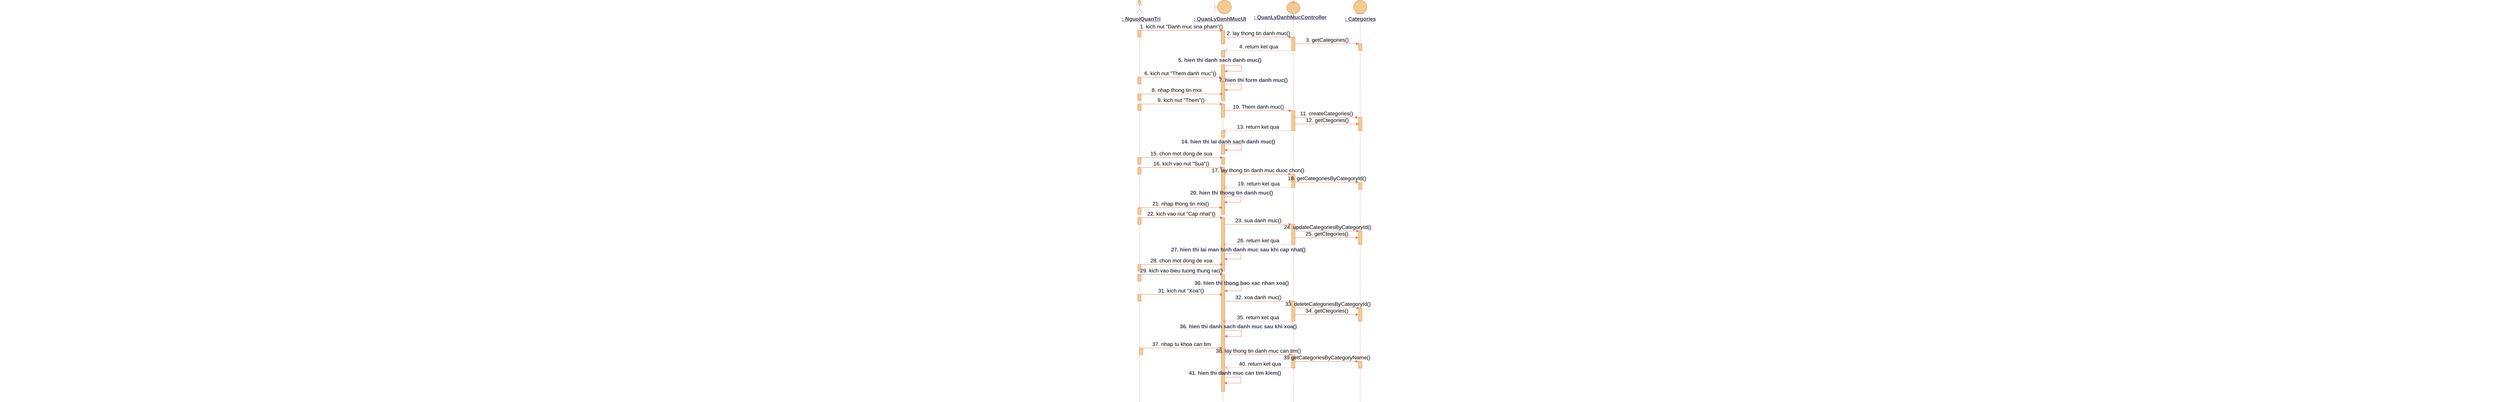 <mxfile version="27.0.6">
  <diagram name="Trang-1" id="2Ku_izXABT5L-zEd1rlF">
    <mxGraphModel grid="0" page="1" gridSize="10" guides="1" tooltips="1" connect="1" arrows="1" fold="1" pageScale="1" pageWidth="1169" pageHeight="1654" math="0" shadow="0">
      <root>
        <mxCell id="0" />
        <mxCell id="1" parent="0" />
        <mxCell id="egmjmJV_3v02_Cs4_VrQ-1" value="&lt;b&gt;&lt;u&gt;: QuanLyDanhMucUI&lt;/u&gt;&lt;/b&gt;" style="text;html=1;align=center;verticalAlign=middle;resizable=0;points=[];autosize=1;strokeColor=none;fillColor=none;labelBackgroundColor=none;fontColor=#393C56;fontSize=16;" vertex="1" parent="1">
          <mxGeometry x="339" y="80" width="180" height="30" as="geometry" />
        </mxCell>
        <mxCell id="egmjmJV_3v02_Cs4_VrQ-2" value="&lt;b&gt;&lt;u&gt;:&amp;nbsp;&lt;/u&gt;&lt;/b&gt;&lt;b&gt;&lt;u&gt;QuanLyDanhMuc&lt;/u&gt;&lt;/b&gt;&lt;b&gt;&lt;u&gt;Controller&lt;/u&gt;&lt;/b&gt;" style="text;html=1;align=center;verticalAlign=middle;resizable=0;points=[];autosize=1;strokeColor=none;fillColor=none;labelBackgroundColor=none;fontColor=#393C56;fontSize=16;" vertex="1" parent="1">
          <mxGeometry x="519" y="75" width="240" height="30" as="geometry" />
        </mxCell>
        <mxCell id="egmjmJV_3v02_Cs4_VrQ-3" value="&lt;b&gt;&lt;u&gt;: Categories&lt;/u&gt;&lt;/b&gt;" style="text;html=1;align=center;verticalAlign=middle;resizable=0;points=[];autosize=1;strokeColor=none;fillColor=none;labelBackgroundColor=none;fontColor=#393C56;fontSize=16;" vertex="1" parent="1">
          <mxGeometry x="789" y="80" width="120" height="30" as="geometry" />
        </mxCell>
        <mxCell id="egmjmJV_3v02_Cs4_VrQ-4" value="" style="shape=umlLifeline;perimeter=lifelinePerimeter;whiteSpace=wrap;html=1;container=1;dropTarget=0;collapsible=0;recursiveResize=0;outlineConnect=0;portConstraint=eastwest;newEdgeStyle={&quot;curved&quot;:0,&quot;rounded&quot;:0};participant=umlActor;labelBackgroundColor=none;fillColor=#F2CC8F;strokeColor=#E07A5F;fontColor=#393C56;fontSize=16;" vertex="1" parent="1">
          <mxGeometry x="179" y="40" width="20" height="1200" as="geometry" />
        </mxCell>
        <mxCell id="egmjmJV_3v02_Cs4_VrQ-5" value="&lt;span style=&quot;color: rgba(0, 0, 0, 0); font-family: monospace; text-align: start;&quot;&gt;%3CmxGraphModel%3E%3Croot%3E%3CmxCell%20id%3D%220%22%2F%3E%3CmxCell%20id%3D%221%22%20parent%3D%220%22%2F%3E%3CmxCell%20id%3D%222%22%20value%3D%22dispatch%22%20style%3D%22html%3D1%3BverticalAlign%3Dbottom%3BendArrow%3Dblock%3BedgeStyle%3DelbowEdgeStyle%3Belbow%3Dvertical%3Bcurved%3D0%3Brounded%3D0%3B%22%20edge%3D%221%22%20parent%3D%221%22%3E%3CmxGeometry%20relative%3D%221%22%20as%3D%22geometry%22%3E%3CmxPoint%20x%3D%2295%22%20y%3D%22120%22%20as%3D%22sourcePoint%22%2F%3E%3CArray%20as%3D%22points%22%3E%3CmxPoint%20x%3D%22180%22%20y%3D%22120%22%2F%3E%3C%2FArray%3E%3CmxPoint%20x%3D%22295%22%20y%3D%22120%22%20as%3D%22targetPoint%22%2F%3E%3C%2FmxGeometry%3E%3C%2FmxCell%3E%3C%2Froot%3E%3C%2FmxGraphModel%3E&lt;/span&gt;" style="html=1;points=[];perimeter=orthogonalPerimeter;outlineConnect=0;targetShapes=umlLifeline;portConstraint=eastwest;newEdgeStyle={&quot;edgeStyle&quot;:&quot;elbowEdgeStyle&quot;,&quot;elbow&quot;:&quot;vertical&quot;,&quot;curved&quot;:0,&quot;rounded&quot;:0};labelBackgroundColor=none;fillColor=#F2CC8F;strokeColor=#E07A5F;fontColor=#393C56;fontSize=16;" vertex="1" parent="egmjmJV_3v02_Cs4_VrQ-4">
          <mxGeometry x="5" y="90" width="10" height="20" as="geometry" />
        </mxCell>
        <mxCell id="egmjmJV_3v02_Cs4_VrQ-7" value="&lt;span style=&quot;color: rgba(0, 0, 0, 0); font-family: monospace; text-align: start;&quot;&gt;%3CmxGraphModel%3E%3Croot%3E%3CmxCell%20id%3D%220%22%2F%3E%3CmxCell%20id%3D%221%22%20parent%3D%220%22%2F%3E%3CmxCell%20id%3D%222%22%20value%3D%22dispatch%22%20style%3D%22html%3D1%3BverticalAlign%3Dbottom%3BendArrow%3Dblock%3BedgeStyle%3DelbowEdgeStyle%3Belbow%3Dvertical%3Bcurved%3D0%3Brounded%3D0%3B%22%20edge%3D%221%22%20parent%3D%221%22%3E%3CmxGeometry%20relative%3D%221%22%20as%3D%22geometry%22%3E%3CmxPoint%20x%3D%2295%22%20y%3D%22120%22%20as%3D%22sourcePoint%22%2F%3E%3CArray%20as%3D%22points%22%3E%3CmxPoint%20x%3D%22180%22%20y%3D%22120%22%2F%3E%3C%2FArray%3E%3CmxPoint%20x%3D%22295%22%20y%3D%22120%22%20as%3D%22targetPoint%22%2F%3E%3C%2FmxGeometry%3E%3C%2FmxCell%3E%3C%2Froot%3E%3C%2FmxGraphModel%3E&lt;/span&gt;" style="html=1;points=[];perimeter=orthogonalPerimeter;outlineConnect=0;targetShapes=umlLifeline;portConstraint=eastwest;newEdgeStyle={&quot;edgeStyle&quot;:&quot;elbowEdgeStyle&quot;,&quot;elbow&quot;:&quot;vertical&quot;,&quot;curved&quot;:0,&quot;rounded&quot;:0};labelBackgroundColor=none;fillColor=#F2CC8F;strokeColor=#E07A5F;fontColor=#393C56;fontSize=16;" vertex="1" parent="egmjmJV_3v02_Cs4_VrQ-4">
          <mxGeometry x="5" y="230" width="10" height="20" as="geometry" />
        </mxCell>
        <mxCell id="egmjmJV_3v02_Cs4_VrQ-36" value="&lt;span style=&quot;color: rgba(0, 0, 0, 0); font-family: monospace; text-align: start;&quot;&gt;%3CmxGraphModel%3E%3Croot%3E%3CmxCell%20id%3D%220%22%2F%3E%3CmxCell%20id%3D%221%22%20parent%3D%220%22%2F%3E%3CmxCell%20id%3D%222%22%20value%3D%22dispatch%22%20style%3D%22html%3D1%3BverticalAlign%3Dbottom%3BendArrow%3Dblock%3BedgeStyle%3DelbowEdgeStyle%3Belbow%3Dvertical%3Bcurved%3D0%3Brounded%3D0%3B%22%20edge%3D%221%22%20parent%3D%221%22%3E%3CmxGeometry%20relative%3D%221%22%20as%3D%22geometry%22%3E%3CmxPoint%20x%3D%2295%22%20y%3D%22120%22%20as%3D%22sourcePoint%22%2F%3E%3CArray%20as%3D%22points%22%3E%3CmxPoint%20x%3D%22180%22%20y%3D%22120%22%2F%3E%3C%2FArray%3E%3CmxPoint%20x%3D%22295%22%20y%3D%22120%22%20as%3D%22targetPoint%22%2F%3E%3C%2FmxGeometry%3E%3C%2FmxCell%3E%3C%2Froot%3E%3C%2FmxGraphModel%3E&lt;/span&gt;" style="html=1;points=[];perimeter=orthogonalPerimeter;outlineConnect=0;targetShapes=umlLifeline;portConstraint=eastwest;newEdgeStyle={&quot;edgeStyle&quot;:&quot;elbowEdgeStyle&quot;,&quot;elbow&quot;:&quot;vertical&quot;,&quot;curved&quot;:0,&quot;rounded&quot;:0};labelBackgroundColor=none;fillColor=#F2CC8F;strokeColor=#E07A5F;fontColor=#393C56;fontSize=16;" vertex="1" parent="egmjmJV_3v02_Cs4_VrQ-4">
          <mxGeometry x="5" y="280" width="10" height="20" as="geometry" />
        </mxCell>
        <mxCell id="egmjmJV_3v02_Cs4_VrQ-38" value="&lt;span style=&quot;color: rgba(0, 0, 0, 0); font-family: monospace; text-align: start;&quot;&gt;%3CmxGraphModel%3E%3Croot%3E%3CmxCell%20id%3D%220%22%2F%3E%3CmxCell%20id%3D%221%22%20parent%3D%220%22%2F%3E%3CmxCell%20id%3D%222%22%20value%3D%22dispatch%22%20style%3D%22html%3D1%3BverticalAlign%3Dbottom%3BendArrow%3Dblock%3BedgeStyle%3DelbowEdgeStyle%3Belbow%3Dvertical%3Bcurved%3D0%3Brounded%3D0%3B%22%20edge%3D%221%22%20parent%3D%221%22%3E%3CmxGeometry%20relative%3D%221%22%20as%3D%22geometry%22%3E%3CmxPoint%20x%3D%2295%22%20y%3D%22120%22%20as%3D%22sourcePoint%22%2F%3E%3CArray%20as%3D%22points%22%3E%3CmxPoint%20x%3D%22180%22%20y%3D%22120%22%2F%3E%3C%2FArray%3E%3CmxPoint%20x%3D%22295%22%20y%3D%22120%22%20as%3D%22targetPoint%22%2F%3E%3C%2FmxGeometry%3E%3C%2FmxCell%3E%3C%2Froot%3E%3C%2FmxGraphModel%3E&lt;/span&gt;" style="html=1;points=[];perimeter=orthogonalPerimeter;outlineConnect=0;targetShapes=umlLifeline;portConstraint=eastwest;newEdgeStyle={&quot;edgeStyle&quot;:&quot;elbowEdgeStyle&quot;,&quot;elbow&quot;:&quot;vertical&quot;,&quot;curved&quot;:0,&quot;rounded&quot;:0};labelBackgroundColor=none;fillColor=#F2CC8F;strokeColor=#E07A5F;fontColor=#393C56;fontSize=16;" vertex="1" parent="egmjmJV_3v02_Cs4_VrQ-4">
          <mxGeometry x="5" y="310" width="10" height="20" as="geometry" />
        </mxCell>
        <mxCell id="egmjmJV_3v02_Cs4_VrQ-51" value="&lt;span style=&quot;color: rgba(0, 0, 0, 0); font-family: monospace; text-align: start;&quot;&gt;%3CmxGraphModel%3E%3Croot%3E%3CmxCell%20id%3D%220%22%2F%3E%3CmxCell%20id%3D%221%22%20parent%3D%220%22%2F%3E%3CmxCell%20id%3D%222%22%20value%3D%22dispatch%22%20style%3D%22html%3D1%3BverticalAlign%3Dbottom%3BendArrow%3Dblock%3BedgeStyle%3DelbowEdgeStyle%3Belbow%3Dvertical%3Bcurved%3D0%3Brounded%3D0%3B%22%20edge%3D%221%22%20parent%3D%221%22%3E%3CmxGeometry%20relative%3D%221%22%20as%3D%22geometry%22%3E%3CmxPoint%20x%3D%2295%22%20y%3D%22120%22%20as%3D%22sourcePoint%22%2F%3E%3CArray%20as%3D%22points%22%3E%3CmxPoint%20x%3D%22180%22%20y%3D%22120%22%2F%3E%3C%2FArray%3E%3CmxPoint%20x%3D%22295%22%20y%3D%22120%22%20as%3D%22targetPoint%22%2F%3E%3C%2FmxGeometry%3E%3C%2FmxCell%3E%3C%2Froot%3E%3C%2FmxGraphModel%3E&lt;/span&gt;" style="html=1;points=[];perimeter=orthogonalPerimeter;outlineConnect=0;targetShapes=umlLifeline;portConstraint=eastwest;newEdgeStyle={&quot;edgeStyle&quot;:&quot;elbowEdgeStyle&quot;,&quot;elbow&quot;:&quot;vertical&quot;,&quot;curved&quot;:0,&quot;rounded&quot;:0};labelBackgroundColor=none;fillColor=#F2CC8F;strokeColor=#E07A5F;fontColor=#393C56;fontSize=16;" vertex="1" parent="egmjmJV_3v02_Cs4_VrQ-4">
          <mxGeometry x="5" y="470" width="10" height="20" as="geometry" />
        </mxCell>
        <mxCell id="egmjmJV_3v02_Cs4_VrQ-54" value="&lt;span style=&quot;color: rgba(0, 0, 0, 0); font-family: monospace; text-align: start;&quot;&gt;%3CmxGraphModel%3E%3Croot%3E%3CmxCell%20id%3D%220%22%2F%3E%3CmxCell%20id%3D%221%22%20parent%3D%220%22%2F%3E%3CmxCell%20id%3D%222%22%20value%3D%22dispatch%22%20style%3D%22html%3D1%3BverticalAlign%3Dbottom%3BendArrow%3Dblock%3BedgeStyle%3DelbowEdgeStyle%3Belbow%3Dvertical%3Bcurved%3D0%3Brounded%3D0%3B%22%20edge%3D%221%22%20parent%3D%221%22%3E%3CmxGeometry%20relative%3D%221%22%20as%3D%22geometry%22%3E%3CmxPoint%20x%3D%2295%22%20y%3D%22120%22%20as%3D%22sourcePoint%22%2F%3E%3CArray%20as%3D%22points%22%3E%3CmxPoint%20x%3D%22180%22%20y%3D%22120%22%2F%3E%3C%2FArray%3E%3CmxPoint%20x%3D%22295%22%20y%3D%22120%22%20as%3D%22targetPoint%22%2F%3E%3C%2FmxGeometry%3E%3C%2FmxCell%3E%3C%2Froot%3E%3C%2FmxGraphModel%3E&lt;/span&gt;" style="html=1;points=[];perimeter=orthogonalPerimeter;outlineConnect=0;targetShapes=umlLifeline;portConstraint=eastwest;newEdgeStyle={&quot;edgeStyle&quot;:&quot;elbowEdgeStyle&quot;,&quot;elbow&quot;:&quot;vertical&quot;,&quot;curved&quot;:0,&quot;rounded&quot;:0};labelBackgroundColor=none;fillColor=#F2CC8F;strokeColor=#E07A5F;fontColor=#393C56;fontSize=16;" vertex="1" parent="egmjmJV_3v02_Cs4_VrQ-4">
          <mxGeometry x="5" y="500" width="10" height="20" as="geometry" />
        </mxCell>
        <mxCell id="egmjmJV_3v02_Cs4_VrQ-66" value="&lt;span style=&quot;color: rgba(0, 0, 0, 0); font-family: monospace; text-align: start;&quot;&gt;%3CmxGraphModel%3E%3Croot%3E%3CmxCell%20id%3D%220%22%2F%3E%3CmxCell%20id%3D%221%22%20parent%3D%220%22%2F%3E%3CmxCell%20id%3D%222%22%20value%3D%22dispatch%22%20style%3D%22html%3D1%3BverticalAlign%3Dbottom%3BendArrow%3Dblock%3BedgeStyle%3DelbowEdgeStyle%3Belbow%3Dvertical%3Bcurved%3D0%3Brounded%3D0%3B%22%20edge%3D%221%22%20parent%3D%221%22%3E%3CmxGeometry%20relative%3D%221%22%20as%3D%22geometry%22%3E%3CmxPoint%20x%3D%2295%22%20y%3D%22120%22%20as%3D%22sourcePoint%22%2F%3E%3CArray%20as%3D%22points%22%3E%3CmxPoint%20x%3D%22180%22%20y%3D%22120%22%2F%3E%3C%2FArray%3E%3CmxPoint%20x%3D%22295%22%20y%3D%22120%22%20as%3D%22targetPoint%22%2F%3E%3C%2FmxGeometry%3E%3C%2FmxCell%3E%3C%2Froot%3E%3C%2FmxGraphModel%3E&lt;/span&gt;" style="html=1;points=[];perimeter=orthogonalPerimeter;outlineConnect=0;targetShapes=umlLifeline;portConstraint=eastwest;newEdgeStyle={&quot;edgeStyle&quot;:&quot;elbowEdgeStyle&quot;,&quot;elbow&quot;:&quot;vertical&quot;,&quot;curved&quot;:0,&quot;rounded&quot;:0};labelBackgroundColor=none;fillColor=#F2CC8F;strokeColor=#E07A5F;fontColor=#393C56;fontSize=16;" vertex="1" parent="egmjmJV_3v02_Cs4_VrQ-4">
          <mxGeometry x="5" y="620" width="10" height="20" as="geometry" />
        </mxCell>
        <mxCell id="egmjmJV_3v02_Cs4_VrQ-68" value="&lt;span style=&quot;color: rgba(0, 0, 0, 0); font-family: monospace; text-align: start;&quot;&gt;%3CmxGraphModel%3E%3Croot%3E%3CmxCell%20id%3D%220%22%2F%3E%3CmxCell%20id%3D%221%22%20parent%3D%220%22%2F%3E%3CmxCell%20id%3D%222%22%20value%3D%22dispatch%22%20style%3D%22html%3D1%3BverticalAlign%3Dbottom%3BendArrow%3Dblock%3BedgeStyle%3DelbowEdgeStyle%3Belbow%3Dvertical%3Bcurved%3D0%3Brounded%3D0%3B%22%20edge%3D%221%22%20parent%3D%221%22%3E%3CmxGeometry%20relative%3D%221%22%20as%3D%22geometry%22%3E%3CmxPoint%20x%3D%2295%22%20y%3D%22120%22%20as%3D%22sourcePoint%22%2F%3E%3CArray%20as%3D%22points%22%3E%3CmxPoint%20x%3D%22180%22%20y%3D%22120%22%2F%3E%3C%2FArray%3E%3CmxPoint%20x%3D%22295%22%20y%3D%22120%22%20as%3D%22targetPoint%22%2F%3E%3C%2FmxGeometry%3E%3C%2FmxCell%3E%3C%2Froot%3E%3C%2FmxGraphModel%3E&lt;/span&gt;" style="html=1;points=[];perimeter=orthogonalPerimeter;outlineConnect=0;targetShapes=umlLifeline;portConstraint=eastwest;newEdgeStyle={&quot;edgeStyle&quot;:&quot;elbowEdgeStyle&quot;,&quot;elbow&quot;:&quot;vertical&quot;,&quot;curved&quot;:0,&quot;rounded&quot;:0};labelBackgroundColor=none;fillColor=#F2CC8F;strokeColor=#E07A5F;fontColor=#393C56;fontSize=16;" vertex="1" parent="egmjmJV_3v02_Cs4_VrQ-4">
          <mxGeometry x="5" y="650" width="10" height="20" as="geometry" />
        </mxCell>
        <mxCell id="egmjmJV_3v02_Cs4_VrQ-80" value="&lt;span style=&quot;color: rgba(0, 0, 0, 0); font-family: monospace; text-align: start;&quot;&gt;%3CmxGraphModel%3E%3Croot%3E%3CmxCell%20id%3D%220%22%2F%3E%3CmxCell%20id%3D%221%22%20parent%3D%220%22%2F%3E%3CmxCell%20id%3D%222%22%20value%3D%22dispatch%22%20style%3D%22html%3D1%3BverticalAlign%3Dbottom%3BendArrow%3Dblock%3BedgeStyle%3DelbowEdgeStyle%3Belbow%3Dvertical%3Bcurved%3D0%3Brounded%3D0%3B%22%20edge%3D%221%22%20parent%3D%221%22%3E%3CmxGeometry%20relative%3D%221%22%20as%3D%22geometry%22%3E%3CmxPoint%20x%3D%2295%22%20y%3D%22120%22%20as%3D%22sourcePoint%22%2F%3E%3CArray%20as%3D%22points%22%3E%3CmxPoint%20x%3D%22180%22%20y%3D%22120%22%2F%3E%3C%2FArray%3E%3CmxPoint%20x%3D%22295%22%20y%3D%22120%22%20as%3D%22targetPoint%22%2F%3E%3C%2FmxGeometry%3E%3C%2FmxCell%3E%3C%2Froot%3E%3C%2FmxGraphModel%3E&lt;/span&gt;" style="html=1;points=[];perimeter=orthogonalPerimeter;outlineConnect=0;targetShapes=umlLifeline;portConstraint=eastwest;newEdgeStyle={&quot;edgeStyle&quot;:&quot;elbowEdgeStyle&quot;,&quot;elbow&quot;:&quot;vertical&quot;,&quot;curved&quot;:0,&quot;rounded&quot;:0};labelBackgroundColor=none;fillColor=#F2CC8F;strokeColor=#E07A5F;fontColor=#393C56;fontSize=16;" vertex="1" parent="egmjmJV_3v02_Cs4_VrQ-4">
          <mxGeometry x="5" y="790" width="10" height="20" as="geometry" />
        </mxCell>
        <mxCell id="egmjmJV_3v02_Cs4_VrQ-82" value="&lt;span style=&quot;color: rgba(0, 0, 0, 0); font-family: monospace; text-align: start;&quot;&gt;%3CmxGraphModel%3E%3Croot%3E%3CmxCell%20id%3D%220%22%2F%3E%3CmxCell%20id%3D%221%22%20parent%3D%220%22%2F%3E%3CmxCell%20id%3D%222%22%20value%3D%22dispatch%22%20style%3D%22html%3D1%3BverticalAlign%3Dbottom%3BendArrow%3Dblock%3BedgeStyle%3DelbowEdgeStyle%3Belbow%3Dvertical%3Bcurved%3D0%3Brounded%3D0%3B%22%20edge%3D%221%22%20parent%3D%221%22%3E%3CmxGeometry%20relative%3D%221%22%20as%3D%22geometry%22%3E%3CmxPoint%20x%3D%2295%22%20y%3D%22120%22%20as%3D%22sourcePoint%22%2F%3E%3CArray%20as%3D%22points%22%3E%3CmxPoint%20x%3D%22180%22%20y%3D%22120%22%2F%3E%3C%2FArray%3E%3CmxPoint%20x%3D%22295%22%20y%3D%22120%22%20as%3D%22targetPoint%22%2F%3E%3C%2FmxGeometry%3E%3C%2FmxCell%3E%3C%2Froot%3E%3C%2FmxGraphModel%3E&lt;/span&gt;" style="html=1;points=[];perimeter=orthogonalPerimeter;outlineConnect=0;targetShapes=umlLifeline;portConstraint=eastwest;newEdgeStyle={&quot;edgeStyle&quot;:&quot;elbowEdgeStyle&quot;,&quot;elbow&quot;:&quot;vertical&quot;,&quot;curved&quot;:0,&quot;rounded&quot;:0};labelBackgroundColor=none;fillColor=#F2CC8F;strokeColor=#E07A5F;fontColor=#393C56;fontSize=16;" vertex="1" parent="egmjmJV_3v02_Cs4_VrQ-4">
          <mxGeometry x="5" y="820" width="10" height="20" as="geometry" />
        </mxCell>
        <mxCell id="egmjmJV_3v02_Cs4_VrQ-87" value="&lt;span style=&quot;color: rgba(0, 0, 0, 0); font-family: monospace; text-align: start;&quot;&gt;%3CmxGraphModel%3E%3Croot%3E%3CmxCell%20id%3D%220%22%2F%3E%3CmxCell%20id%3D%221%22%20parent%3D%220%22%2F%3E%3CmxCell%20id%3D%222%22%20value%3D%22dispatch%22%20style%3D%22html%3D1%3BverticalAlign%3Dbottom%3BendArrow%3Dblock%3BedgeStyle%3DelbowEdgeStyle%3Belbow%3Dvertical%3Bcurved%3D0%3Brounded%3D0%3B%22%20edge%3D%221%22%20parent%3D%221%22%3E%3CmxGeometry%20relative%3D%221%22%20as%3D%22geometry%22%3E%3CmxPoint%20x%3D%2295%22%20y%3D%22120%22%20as%3D%22sourcePoint%22%2F%3E%3CArray%20as%3D%22points%22%3E%3CmxPoint%20x%3D%22180%22%20y%3D%22120%22%2F%3E%3C%2FArray%3E%3CmxPoint%20x%3D%22295%22%20y%3D%22120%22%20as%3D%22targetPoint%22%2F%3E%3C%2FmxGeometry%3E%3C%2FmxCell%3E%3C%2Froot%3E%3C%2FmxGraphModel%3E&lt;/span&gt;" style="html=1;points=[];perimeter=orthogonalPerimeter;outlineConnect=0;targetShapes=umlLifeline;portConstraint=eastwest;newEdgeStyle={&quot;edgeStyle&quot;:&quot;elbowEdgeStyle&quot;,&quot;elbow&quot;:&quot;vertical&quot;,&quot;curved&quot;:0,&quot;rounded&quot;:0};labelBackgroundColor=none;fillColor=#F2CC8F;strokeColor=#E07A5F;fontColor=#393C56;fontSize=16;" vertex="1" parent="egmjmJV_3v02_Cs4_VrQ-4">
          <mxGeometry x="5" y="880" width="10" height="20" as="geometry" />
        </mxCell>
        <mxCell id="egmjmJV_3v02_Cs4_VrQ-8" value="" style="shape=umlLifeline;perimeter=lifelinePerimeter;whiteSpace=wrap;html=1;container=1;dropTarget=0;collapsible=0;recursiveResize=0;outlineConnect=0;portConstraint=eastwest;newEdgeStyle={&quot;curved&quot;:0,&quot;rounded&quot;:0};participant=umlBoundary;labelBackgroundColor=none;fillColor=#F2CC8F;strokeColor=#E07A5F;fontColor=#393C56;fontSize=16;" vertex="1" parent="1">
          <mxGeometry x="414" y="40" width="50" height="1200" as="geometry" />
        </mxCell>
        <mxCell id="egmjmJV_3v02_Cs4_VrQ-9" value="&lt;span style=&quot;color: rgba(0, 0, 0, 0); font-family: monospace; text-align: start;&quot;&gt;%3CmxGraphModel%3E%3Croot%3E%3CmxCell%20id%3D%220%22%2F%3E%3CmxCell%20id%3D%221%22%20parent%3D%220%22%2F%3E%3CmxCell%20id%3D%222%22%20value%3D%22dispatch%22%20style%3D%22html%3D1%3BverticalAlign%3Dbottom%3BendArrow%3Dblock%3BedgeStyle%3DelbowEdgeStyle%3Belbow%3Dvertical%3Bcurved%3D0%3Brounded%3D0%3B%22%20edge%3D%221%22%20parent%3D%221%22%3E%3CmxGeometry%20relative%3D%221%22%20as%3D%22geometry%22%3E%3CmxPoint%20x%3D%2295%22%20y%3D%22120%22%20as%3D%22sourcePoint%22%2F%3E%3CArray%20as%3D%22points%22%3E%3CmxPoint%20x%3D%22180%22%20y%3D%22120%22%2F%3E%3C%2FArray%3E%3CmxPoint%20x%3D%22295%22%20y%3D%22120%22%20as%3D%22targetPoint%22%2F%3E%3C%2FmxGeometry%3E%3C%2FmxCell%3E%3C%2Froot%3E%3C%2FmxGraphModel%3E&lt;/span&gt;" style="html=1;points=[];perimeter=orthogonalPerimeter;outlineConnect=0;targetShapes=umlLifeline;portConstraint=eastwest;newEdgeStyle={&quot;edgeStyle&quot;:&quot;elbowEdgeStyle&quot;,&quot;elbow&quot;:&quot;vertical&quot;,&quot;curved&quot;:0,&quot;rounded&quot;:0};labelBackgroundColor=none;fillColor=#F2CC8F;strokeColor=#E07A5F;fontColor=#393C56;fontSize=16;" vertex="1" parent="egmjmJV_3v02_Cs4_VrQ-8">
          <mxGeometry x="20" y="90" width="10" height="40" as="geometry" />
        </mxCell>
        <mxCell id="egmjmJV_3v02_Cs4_VrQ-10" value="&lt;span style=&quot;color: rgba(0, 0, 0, 0); font-family: monospace; text-align: start;&quot;&gt;%3CmxGraphModel%3E%3Croot%3E%3CmxCell%20id%3D%220%22%2F%3E%3CmxCell%20id%3D%221%22%20parent%3D%220%22%2F%3E%3CmxCell%20id%3D%222%22%20value%3D%22dispatch%22%20style%3D%22html%3D1%3BverticalAlign%3Dbottom%3BendArrow%3Dblock%3BedgeStyle%3DelbowEdgeStyle%3Belbow%3Dvertical%3Bcurved%3D0%3Brounded%3D0%3B%22%20edge%3D%221%22%20parent%3D%221%22%3E%3CmxGeometry%20relative%3D%221%22%20as%3D%22geometry%22%3E%3CmxPoint%20x%3D%2295%22%20y%3D%22120%22%20as%3D%22sourcePoint%22%2F%3E%3CArray%20as%3D%22points%22%3E%3CmxPoint%20x%3D%22180%22%20y%3D%22120%22%2F%3E%3C%2FArray%3E%3CmxPoint%20x%3D%22295%22%20y%3D%22120%22%20as%3D%22targetPoint%22%2F%3E%3C%2FmxGeometry%3E%3C%2FmxCell%3E%3C%2Froot%3E%3C%2FmxGraphModel%3E&lt;/span&gt;" style="html=1;points=[];perimeter=orthogonalPerimeter;outlineConnect=0;targetShapes=umlLifeline;portConstraint=eastwest;newEdgeStyle={&quot;edgeStyle&quot;:&quot;elbowEdgeStyle&quot;,&quot;elbow&quot;:&quot;vertical&quot;,&quot;curved&quot;:0,&quot;rounded&quot;:0};labelBackgroundColor=none;fillColor=#F2CC8F;strokeColor=#E07A5F;fontColor=#393C56;fontSize=16;" vertex="1" parent="egmjmJV_3v02_Cs4_VrQ-8">
          <mxGeometry x="20" y="150" width="10" height="20" as="geometry" />
        </mxCell>
        <mxCell id="egmjmJV_3v02_Cs4_VrQ-13" value="&lt;span style=&quot;color: rgba(0, 0, 0, 0); font-family: monospace; text-align: start;&quot;&gt;%3CmxGraphModel%3E%3Croot%3E%3CmxCell%20id%3D%220%22%2F%3E%3CmxCell%20id%3D%221%22%20parent%3D%220%22%2F%3E%3CmxCell%20id%3D%222%22%20value%3D%22dispatch%22%20style%3D%22html%3D1%3BverticalAlign%3Dbottom%3BendArrow%3Dblock%3BedgeStyle%3DelbowEdgeStyle%3Belbow%3Dvertical%3Bcurved%3D0%3Brounded%3D0%3B%22%20edge%3D%221%22%20parent%3D%221%22%3E%3CmxGeometry%20relative%3D%221%22%20as%3D%22geometry%22%3E%3CmxPoint%20x%3D%2295%22%20y%3D%22120%22%20as%3D%22sourcePoint%22%2F%3E%3CArray%20as%3D%22points%22%3E%3CmxPoint%20x%3D%22180%22%20y%3D%22120%22%2F%3E%3C%2FArray%3E%3CmxPoint%20x%3D%22295%22%20y%3D%22120%22%20as%3D%22targetPoint%22%2F%3E%3C%2FmxGeometry%3E%3C%2FmxCell%3E%3C%2Froot%3E%3C%2FmxGraphModel%3E&lt;/span&gt;" style="html=1;points=[];perimeter=orthogonalPerimeter;outlineConnect=0;targetShapes=umlLifeline;portConstraint=eastwest;newEdgeStyle={&quot;edgeStyle&quot;:&quot;elbowEdgeStyle&quot;,&quot;elbow&quot;:&quot;vertical&quot;,&quot;curved&quot;:0,&quot;rounded&quot;:0};labelBackgroundColor=none;fillColor=#F2CC8F;strokeColor=#E07A5F;fontColor=#393C56;fontSize=16;" vertex="1" parent="egmjmJV_3v02_Cs4_VrQ-8">
          <mxGeometry x="20" y="193" width="10" height="107" as="geometry" />
        </mxCell>
        <mxCell id="egmjmJV_3v02_Cs4_VrQ-39" value="&lt;span style=&quot;color: rgba(0, 0, 0, 0); font-family: monospace; text-align: start;&quot;&gt;%3CmxGraphModel%3E%3Croot%3E%3CmxCell%20id%3D%220%22%2F%3E%3CmxCell%20id%3D%221%22%20parent%3D%220%22%2F%3E%3CmxCell%20id%3D%222%22%20value%3D%22dispatch%22%20style%3D%22html%3D1%3BverticalAlign%3Dbottom%3BendArrow%3Dblock%3BedgeStyle%3DelbowEdgeStyle%3Belbow%3Dvertical%3Bcurved%3D0%3Brounded%3D0%3B%22%20edge%3D%221%22%20parent%3D%221%22%3E%3CmxGeometry%20relative%3D%221%22%20as%3D%22geometry%22%3E%3CmxPoint%20x%3D%2295%22%20y%3D%22120%22%20as%3D%22sourcePoint%22%2F%3E%3CArray%20as%3D%22points%22%3E%3CmxPoint%20x%3D%22180%22%20y%3D%22120%22%2F%3E%3C%2FArray%3E%3CmxPoint%20x%3D%22295%22%20y%3D%22120%22%20as%3D%22targetPoint%22%2F%3E%3C%2FmxGeometry%3E%3C%2FmxCell%3E%3C%2Froot%3E%3C%2FmxGraphModel%3E&lt;/span&gt;" style="html=1;points=[];perimeter=orthogonalPerimeter;outlineConnect=0;targetShapes=umlLifeline;portConstraint=eastwest;newEdgeStyle={&quot;edgeStyle&quot;:&quot;elbowEdgeStyle&quot;,&quot;elbow&quot;:&quot;vertical&quot;,&quot;curved&quot;:0,&quot;rounded&quot;:0};labelBackgroundColor=none;fillColor=#F2CC8F;strokeColor=#E07A5F;fontColor=#393C56;fontSize=16;" vertex="1" parent="egmjmJV_3v02_Cs4_VrQ-8">
          <mxGeometry x="20" y="310" width="10" height="40" as="geometry" />
        </mxCell>
        <mxCell id="egmjmJV_3v02_Cs4_VrQ-46" value="&lt;span style=&quot;color: rgba(0, 0, 0, 0); font-family: monospace; text-align: start;&quot;&gt;%3CmxGraphModel%3E%3Croot%3E%3CmxCell%20id%3D%220%22%2F%3E%3CmxCell%20id%3D%221%22%20parent%3D%220%22%2F%3E%3CmxCell%20id%3D%222%22%20value%3D%22dispatch%22%20style%3D%22html%3D1%3BverticalAlign%3Dbottom%3BendArrow%3Dblock%3BedgeStyle%3DelbowEdgeStyle%3Belbow%3Dvertical%3Bcurved%3D0%3Brounded%3D0%3B%22%20edge%3D%221%22%20parent%3D%221%22%3E%3CmxGeometry%20relative%3D%221%22%20as%3D%22geometry%22%3E%3CmxPoint%20x%3D%2295%22%20y%3D%22120%22%20as%3D%22sourcePoint%22%2F%3E%3CArray%20as%3D%22points%22%3E%3CmxPoint%20x%3D%22180%22%20y%3D%22120%22%2F%3E%3C%2FArray%3E%3CmxPoint%20x%3D%22295%22%20y%3D%22120%22%20as%3D%22targetPoint%22%2F%3E%3C%2FmxGeometry%3E%3C%2FmxCell%3E%3C%2Froot%3E%3C%2FmxGraphModel%3E&lt;/span&gt;" style="html=1;points=[];perimeter=orthogonalPerimeter;outlineConnect=0;targetShapes=umlLifeline;portConstraint=eastwest;newEdgeStyle={&quot;edgeStyle&quot;:&quot;elbowEdgeStyle&quot;,&quot;elbow&quot;:&quot;vertical&quot;,&quot;curved&quot;:0,&quot;rounded&quot;:0};labelBackgroundColor=none;fillColor=#F2CC8F;strokeColor=#E07A5F;fontColor=#393C56;fontSize=16;" vertex="1" parent="egmjmJV_3v02_Cs4_VrQ-8">
          <mxGeometry x="20" y="390" width="10" height="20" as="geometry" />
        </mxCell>
        <mxCell id="egmjmJV_3v02_Cs4_VrQ-49" value="&lt;span style=&quot;color: rgba(0, 0, 0, 0); font-family: monospace; text-align: start;&quot;&gt;%3CmxGraphModel%3E%3Croot%3E%3CmxCell%20id%3D%220%22%2F%3E%3CmxCell%20id%3D%221%22%20parent%3D%220%22%2F%3E%3CmxCell%20id%3D%222%22%20value%3D%22dispatch%22%20style%3D%22html%3D1%3BverticalAlign%3Dbottom%3BendArrow%3Dblock%3BedgeStyle%3DelbowEdgeStyle%3Belbow%3Dvertical%3Bcurved%3D0%3Brounded%3D0%3B%22%20edge%3D%221%22%20parent%3D%221%22%3E%3CmxGeometry%20relative%3D%221%22%20as%3D%22geometry%22%3E%3CmxPoint%20x%3D%2295%22%20y%3D%22120%22%20as%3D%22sourcePoint%22%2F%3E%3CArray%20as%3D%22points%22%3E%3CmxPoint%20x%3D%22180%22%20y%3D%22120%22%2F%3E%3C%2FArray%3E%3CmxPoint%20x%3D%22295%22%20y%3D%22120%22%20as%3D%22targetPoint%22%2F%3E%3C%2FmxGeometry%3E%3C%2FmxCell%3E%3C%2Froot%3E%3C%2FmxGraphModel%3E&lt;/span&gt;" style="html=1;points=[];perimeter=orthogonalPerimeter;outlineConnect=0;targetShapes=umlLifeline;portConstraint=eastwest;newEdgeStyle={&quot;edgeStyle&quot;:&quot;elbowEdgeStyle&quot;,&quot;elbow&quot;:&quot;vertical&quot;,&quot;curved&quot;:0,&quot;rounded&quot;:0};labelBackgroundColor=none;fillColor=#F2CC8F;strokeColor=#E07A5F;fontColor=#393C56;fontSize=16;" vertex="1" parent="egmjmJV_3v02_Cs4_VrQ-8">
          <mxGeometry x="20" y="430" width="10" height="30" as="geometry" />
        </mxCell>
        <mxCell id="egmjmJV_3v02_Cs4_VrQ-52" value="&lt;span style=&quot;color: rgba(0, 0, 0, 0); font-family: monospace; text-align: start;&quot;&gt;%3CmxGraphModel%3E%3Croot%3E%3CmxCell%20id%3D%220%22%2F%3E%3CmxCell%20id%3D%221%22%20parent%3D%220%22%2F%3E%3CmxCell%20id%3D%222%22%20value%3D%22dispatch%22%20style%3D%22html%3D1%3BverticalAlign%3Dbottom%3BendArrow%3Dblock%3BedgeStyle%3DelbowEdgeStyle%3Belbow%3Dvertical%3Bcurved%3D0%3Brounded%3D0%3B%22%20edge%3D%221%22%20parent%3D%221%22%3E%3CmxGeometry%20relative%3D%221%22%20as%3D%22geometry%22%3E%3CmxPoint%20x%3D%2295%22%20y%3D%22120%22%20as%3D%22sourcePoint%22%2F%3E%3CArray%20as%3D%22points%22%3E%3CmxPoint%20x%3D%22180%22%20y%3D%22120%22%2F%3E%3C%2FArray%3E%3CmxPoint%20x%3D%22295%22%20y%3D%22120%22%20as%3D%22targetPoint%22%2F%3E%3C%2FmxGeometry%3E%3C%2FmxCell%3E%3C%2Froot%3E%3C%2FmxGraphModel%3E&lt;/span&gt;" style="html=1;points=[];perimeter=orthogonalPerimeter;outlineConnect=0;targetShapes=umlLifeline;portConstraint=eastwest;newEdgeStyle={&quot;edgeStyle&quot;:&quot;elbowEdgeStyle&quot;,&quot;elbow&quot;:&quot;vertical&quot;,&quot;curved&quot;:0,&quot;rounded&quot;:0};labelBackgroundColor=none;fillColor=#F2CC8F;strokeColor=#E07A5F;fontColor=#393C56;fontSize=16;" vertex="1" parent="egmjmJV_3v02_Cs4_VrQ-8">
          <mxGeometry x="20" y="470" width="10" height="20" as="geometry" />
        </mxCell>
        <mxCell id="egmjmJV_3v02_Cs4_VrQ-55" value="&lt;span style=&quot;color: rgba(0, 0, 0, 0); font-family: monospace; text-align: start;&quot;&gt;%3CmxGraphModel%3E%3Croot%3E%3CmxCell%20id%3D%220%22%2F%3E%3CmxCell%20id%3D%221%22%20parent%3D%220%22%2F%3E%3CmxCell%20id%3D%222%22%20value%3D%22dispatch%22%20style%3D%22html%3D1%3BverticalAlign%3Dbottom%3BendArrow%3Dblock%3BedgeStyle%3DelbowEdgeStyle%3Belbow%3Dvertical%3Bcurved%3D0%3Brounded%3D0%3B%22%20edge%3D%221%22%20parent%3D%221%22%3E%3CmxGeometry%20relative%3D%221%22%20as%3D%22geometry%22%3E%3CmxPoint%20x%3D%2295%22%20y%3D%22120%22%20as%3D%22sourcePoint%22%2F%3E%3CArray%20as%3D%22points%22%3E%3CmxPoint%20x%3D%22180%22%20y%3D%22120%22%2F%3E%3C%2FArray%3E%3CmxPoint%20x%3D%22295%22%20y%3D%22120%22%20as%3D%22targetPoint%22%2F%3E%3C%2FmxGeometry%3E%3C%2FmxCell%3E%3C%2Froot%3E%3C%2FmxGraphModel%3E&lt;/span&gt;" style="html=1;points=[];perimeter=orthogonalPerimeter;outlineConnect=0;targetShapes=umlLifeline;portConstraint=eastwest;newEdgeStyle={&quot;edgeStyle&quot;:&quot;elbowEdgeStyle&quot;,&quot;elbow&quot;:&quot;vertical&quot;,&quot;curved&quot;:0,&quot;rounded&quot;:0};labelBackgroundColor=none;fillColor=#F2CC8F;strokeColor=#E07A5F;fontColor=#393C56;fontSize=16;" vertex="1" parent="egmjmJV_3v02_Cs4_VrQ-8">
          <mxGeometry x="20" y="500" width="10" height="140" as="geometry" />
        </mxCell>
        <mxCell id="egmjmJV_3v02_Cs4_VrQ-69" value="&lt;span style=&quot;color: rgba(0, 0, 0, 0); font-family: monospace; text-align: start;&quot;&gt;%3CmxGraphModel%3E%3Croot%3E%3CmxCell%20id%3D%220%22%2F%3E%3CmxCell%20id%3D%221%22%20parent%3D%220%22%2F%3E%3CmxCell%20id%3D%222%22%20value%3D%22dispatch%22%20style%3D%22html%3D1%3BverticalAlign%3Dbottom%3BendArrow%3Dblock%3BedgeStyle%3DelbowEdgeStyle%3Belbow%3Dvertical%3Bcurved%3D0%3Brounded%3D0%3B%22%20edge%3D%221%22%20parent%3D%221%22%3E%3CmxGeometry%20relative%3D%221%22%20as%3D%22geometry%22%3E%3CmxPoint%20x%3D%2295%22%20y%3D%22120%22%20as%3D%22sourcePoint%22%2F%3E%3CArray%20as%3D%22points%22%3E%3CmxPoint%20x%3D%22180%22%20y%3D%22120%22%2F%3E%3C%2FArray%3E%3CmxPoint%20x%3D%22295%22%20y%3D%22120%22%20as%3D%22targetPoint%22%2F%3E%3C%2FmxGeometry%3E%3C%2FmxCell%3E%3C%2Froot%3E%3C%2FmxGraphModel%3E&lt;/span&gt;" style="html=1;points=[];perimeter=orthogonalPerimeter;outlineConnect=0;targetShapes=umlLifeline;portConstraint=eastwest;newEdgeStyle={&quot;edgeStyle&quot;:&quot;elbowEdgeStyle&quot;,&quot;elbow&quot;:&quot;vertical&quot;,&quot;curved&quot;:0,&quot;rounded&quot;:0};labelBackgroundColor=none;fillColor=#F2CC8F;strokeColor=#E07A5F;fontColor=#393C56;fontSize=16;" vertex="1" parent="egmjmJV_3v02_Cs4_VrQ-8">
          <mxGeometry x="20" y="650" width="10" height="160" as="geometry" />
        </mxCell>
        <mxCell id="egmjmJV_3v02_Cs4_VrQ-83" value="&lt;span style=&quot;color: rgba(0, 0, 0, 0); font-family: monospace; text-align: start;&quot;&gt;%3CmxGraphModel%3E%3Croot%3E%3CmxCell%20id%3D%220%22%2F%3E%3CmxCell%20id%3D%221%22%20parent%3D%220%22%2F%3E%3CmxCell%20id%3D%222%22%20value%3D%22dispatch%22%20style%3D%22html%3D1%3BverticalAlign%3Dbottom%3BendArrow%3Dblock%3BedgeStyle%3DelbowEdgeStyle%3Belbow%3Dvertical%3Bcurved%3D0%3Brounded%3D0%3B%22%20edge%3D%221%22%20parent%3D%221%22%3E%3CmxGeometry%20relative%3D%221%22%20as%3D%22geometry%22%3E%3CmxPoint%20x%3D%2295%22%20y%3D%22120%22%20as%3D%22sourcePoint%22%2F%3E%3CArray%20as%3D%22points%22%3E%3CmxPoint%20x%3D%22180%22%20y%3D%22120%22%2F%3E%3C%2FArray%3E%3CmxPoint%20x%3D%22295%22%20y%3D%22120%22%20as%3D%22targetPoint%22%2F%3E%3C%2FmxGeometry%3E%3C%2FmxCell%3E%3C%2Froot%3E%3C%2FmxGraphModel%3E&lt;/span&gt;" style="html=1;points=[];perimeter=orthogonalPerimeter;outlineConnect=0;targetShapes=umlLifeline;portConstraint=eastwest;newEdgeStyle={&quot;edgeStyle&quot;:&quot;elbowEdgeStyle&quot;,&quot;elbow&quot;:&quot;vertical&quot;,&quot;curved&quot;:0,&quot;rounded&quot;:0};labelBackgroundColor=none;fillColor=#F2CC8F;strokeColor=#E07A5F;fontColor=#393C56;fontSize=16;" vertex="1" parent="egmjmJV_3v02_Cs4_VrQ-8">
          <mxGeometry x="20" y="820" width="10" height="350" as="geometry" />
        </mxCell>
        <mxCell id="egmjmJV_3v02_Cs4_VrQ-14" value="" style="shape=umlLifeline;perimeter=lifelinePerimeter;whiteSpace=wrap;html=1;container=1;dropTarget=0;collapsible=0;recursiveResize=0;outlineConnect=0;portConstraint=eastwest;newEdgeStyle={&quot;curved&quot;:0,&quot;rounded&quot;:0};participant=umlEntity;labelBackgroundColor=none;fillColor=#F2CC8F;strokeColor=#E07A5F;fontColor=#393C56;fontSize=16;" vertex="1" parent="1">
          <mxGeometry x="829" y="40" width="40" height="1200" as="geometry" />
        </mxCell>
        <mxCell id="egmjmJV_3v02_Cs4_VrQ-30" value="&lt;span style=&quot;color: rgba(0, 0, 0, 0); font-family: monospace; text-align: start;&quot;&gt;%3CmxGraphModel%3E%3Croot%3E%3CmxCell%20id%3D%220%22%2F%3E%3CmxCell%20id%3D%221%22%20parent%3D%220%22%2F%3E%3CmxCell%20id%3D%222%22%20value%3D%22dispatch%22%20style%3D%22html%3D1%3BverticalAlign%3Dbottom%3BendArrow%3Dblock%3BedgeStyle%3DelbowEdgeStyle%3Belbow%3Dvertical%3Bcurved%3D0%3Brounded%3D0%3B%22%20edge%3D%221%22%20parent%3D%221%22%3E%3CmxGeometry%20relative%3D%221%22%20as%3D%22geometry%22%3E%3CmxPoint%20x%3D%2295%22%20y%3D%22120%22%20as%3D%22sourcePoint%22%2F%3E%3CArray%20as%3D%22points%22%3E%3CmxPoint%20x%3D%22180%22%20y%3D%22120%22%2F%3E%3C%2FArray%3E%3CmxPoint%20x%3D%22295%22%20y%3D%22120%22%20as%3D%22targetPoint%22%2F%3E%3C%2FmxGeometry%3E%3C%2FmxCell%3E%3C%2Froot%3E%3C%2FmxGraphModel%3E&lt;/span&gt;" style="html=1;points=[];perimeter=orthogonalPerimeter;outlineConnect=0;targetShapes=umlLifeline;portConstraint=eastwest;newEdgeStyle={&quot;edgeStyle&quot;:&quot;elbowEdgeStyle&quot;,&quot;elbow&quot;:&quot;vertical&quot;,&quot;curved&quot;:0,&quot;rounded&quot;:0};labelBackgroundColor=none;fillColor=#F2CC8F;strokeColor=#E07A5F;fontColor=#393C56;fontSize=16;" vertex="1" parent="egmjmJV_3v02_Cs4_VrQ-14">
          <mxGeometry x="15" y="130" width="10" height="20" as="geometry" />
        </mxCell>
        <mxCell id="egmjmJV_3v02_Cs4_VrQ-43" value="&lt;span style=&quot;color: rgba(0, 0, 0, 0); font-family: monospace; text-align: start;&quot;&gt;%3CmxGraphModel%3E%3Croot%3E%3CmxCell%20id%3D%220%22%2F%3E%3CmxCell%20id%3D%221%22%20parent%3D%220%22%2F%3E%3CmxCell%20id%3D%222%22%20value%3D%22dispatch%22%20style%3D%22html%3D1%3BverticalAlign%3Dbottom%3BendArrow%3Dblock%3BedgeStyle%3DelbowEdgeStyle%3Belbow%3Dvertical%3Bcurved%3D0%3Brounded%3D0%3B%22%20edge%3D%221%22%20parent%3D%221%22%3E%3CmxGeometry%20relative%3D%221%22%20as%3D%22geometry%22%3E%3CmxPoint%20x%3D%2295%22%20y%3D%22120%22%20as%3D%22sourcePoint%22%2F%3E%3CArray%20as%3D%22points%22%3E%3CmxPoint%20x%3D%22180%22%20y%3D%22120%22%2F%3E%3C%2FArray%3E%3CmxPoint%20x%3D%22295%22%20y%3D%22120%22%20as%3D%22targetPoint%22%2F%3E%3C%2FmxGeometry%3E%3C%2FmxCell%3E%3C%2Froot%3E%3C%2FmxGraphModel%3E&lt;/span&gt;" style="html=1;points=[];perimeter=orthogonalPerimeter;outlineConnect=0;targetShapes=umlLifeline;portConstraint=eastwest;newEdgeStyle={&quot;edgeStyle&quot;:&quot;elbowEdgeStyle&quot;,&quot;elbow&quot;:&quot;vertical&quot;,&quot;curved&quot;:0,&quot;rounded&quot;:0};labelBackgroundColor=none;fillColor=#F2CC8F;strokeColor=#E07A5F;fontColor=#393C56;fontSize=16;" vertex="1" parent="egmjmJV_3v02_Cs4_VrQ-14">
          <mxGeometry x="15" y="350" width="10" height="40" as="geometry" />
        </mxCell>
        <mxCell id="egmjmJV_3v02_Cs4_VrQ-60" value="&lt;span style=&quot;color: rgba(0, 0, 0, 0); font-family: monospace; text-align: start;&quot;&gt;%3CmxGraphModel%3E%3Croot%3E%3CmxCell%20id%3D%220%22%2F%3E%3CmxCell%20id%3D%221%22%20parent%3D%220%22%2F%3E%3CmxCell%20id%3D%222%22%20value%3D%22dispatch%22%20style%3D%22html%3D1%3BverticalAlign%3Dbottom%3BendArrow%3Dblock%3BedgeStyle%3DelbowEdgeStyle%3Belbow%3Dvertical%3Bcurved%3D0%3Brounded%3D0%3B%22%20edge%3D%221%22%20parent%3D%221%22%3E%3CmxGeometry%20relative%3D%221%22%20as%3D%22geometry%22%3E%3CmxPoint%20x%3D%2295%22%20y%3D%22120%22%20as%3D%22sourcePoint%22%2F%3E%3CArray%20as%3D%22points%22%3E%3CmxPoint%20x%3D%22180%22%20y%3D%22120%22%2F%3E%3C%2FArray%3E%3CmxPoint%20x%3D%22295%22%20y%3D%22120%22%20as%3D%22targetPoint%22%2F%3E%3C%2FmxGeometry%3E%3C%2FmxCell%3E%3C%2Froot%3E%3C%2FmxGraphModel%3E&lt;/span&gt;" style="html=1;points=[];perimeter=orthogonalPerimeter;outlineConnect=0;targetShapes=umlLifeline;portConstraint=eastwest;newEdgeStyle={&quot;edgeStyle&quot;:&quot;elbowEdgeStyle&quot;,&quot;elbow&quot;:&quot;vertical&quot;,&quot;curved&quot;:0,&quot;rounded&quot;:0};labelBackgroundColor=none;fillColor=#F2CC8F;strokeColor=#E07A5F;fontColor=#393C56;fontSize=16;" vertex="1" parent="egmjmJV_3v02_Cs4_VrQ-14">
          <mxGeometry x="15" y="545" width="10" height="20" as="geometry" />
        </mxCell>
        <mxCell id="egmjmJV_3v02_Cs4_VrQ-73" value="&lt;span style=&quot;color: rgba(0, 0, 0, 0); font-family: monospace; text-align: start;&quot;&gt;%3CmxGraphModel%3E%3Croot%3E%3CmxCell%20id%3D%220%22%2F%3E%3CmxCell%20id%3D%221%22%20parent%3D%220%22%2F%3E%3CmxCell%20id%3D%222%22%20value%3D%22dispatch%22%20style%3D%22html%3D1%3BverticalAlign%3Dbottom%3BendArrow%3Dblock%3BedgeStyle%3DelbowEdgeStyle%3Belbow%3Dvertical%3Bcurved%3D0%3Brounded%3D0%3B%22%20edge%3D%221%22%20parent%3D%221%22%3E%3CmxGeometry%20relative%3D%221%22%20as%3D%22geometry%22%3E%3CmxPoint%20x%3D%2295%22%20y%3D%22120%22%20as%3D%22sourcePoint%22%2F%3E%3CArray%20as%3D%22points%22%3E%3CmxPoint%20x%3D%22180%22%20y%3D%22120%22%2F%3E%3C%2FArray%3E%3CmxPoint%20x%3D%22295%22%20y%3D%22120%22%20as%3D%22targetPoint%22%2F%3E%3C%2FmxGeometry%3E%3C%2FmxCell%3E%3C%2Froot%3E%3C%2FmxGraphModel%3E&lt;/span&gt;" style="html=1;points=[];perimeter=orthogonalPerimeter;outlineConnect=0;targetShapes=umlLifeline;portConstraint=eastwest;newEdgeStyle={&quot;edgeStyle&quot;:&quot;elbowEdgeStyle&quot;,&quot;elbow&quot;:&quot;vertical&quot;,&quot;curved&quot;:0,&quot;rounded&quot;:0};labelBackgroundColor=none;fillColor=#F2CC8F;strokeColor=#E07A5F;fontColor=#393C56;fontSize=16;" vertex="1" parent="egmjmJV_3v02_Cs4_VrQ-14">
          <mxGeometry x="15" y="690" width="10" height="40" as="geometry" />
        </mxCell>
        <mxCell id="egmjmJV_3v02_Cs4_VrQ-91" value="&lt;span style=&quot;color: rgba(0, 0, 0, 0); font-family: monospace; text-align: start;&quot;&gt;%3CmxGraphModel%3E%3Croot%3E%3CmxCell%20id%3D%220%22%2F%3E%3CmxCell%20id%3D%221%22%20parent%3D%220%22%2F%3E%3CmxCell%20id%3D%222%22%20value%3D%22dispatch%22%20style%3D%22html%3D1%3BverticalAlign%3Dbottom%3BendArrow%3Dblock%3BedgeStyle%3DelbowEdgeStyle%3Belbow%3Dvertical%3Bcurved%3D0%3Brounded%3D0%3B%22%20edge%3D%221%22%20parent%3D%221%22%3E%3CmxGeometry%20relative%3D%221%22%20as%3D%22geometry%22%3E%3CmxPoint%20x%3D%2295%22%20y%3D%22120%22%20as%3D%22sourcePoint%22%2F%3E%3CArray%20as%3D%22points%22%3E%3CmxPoint%20x%3D%22180%22%20y%3D%22120%22%2F%3E%3C%2FArray%3E%3CmxPoint%20x%3D%22295%22%20y%3D%22120%22%20as%3D%22targetPoint%22%2F%3E%3C%2FmxGeometry%3E%3C%2FmxCell%3E%3C%2Froot%3E%3C%2FmxGraphModel%3E&lt;/span&gt;" style="html=1;points=[];perimeter=orthogonalPerimeter;outlineConnect=0;targetShapes=umlLifeline;portConstraint=eastwest;newEdgeStyle={&quot;edgeStyle&quot;:&quot;elbowEdgeStyle&quot;,&quot;elbow&quot;:&quot;vertical&quot;,&quot;curved&quot;:0,&quot;rounded&quot;:0};labelBackgroundColor=none;fillColor=#F2CC8F;strokeColor=#E07A5F;fontColor=#393C56;fontSize=16;" vertex="1" parent="egmjmJV_3v02_Cs4_VrQ-14">
          <mxGeometry x="15" y="920" width="10" height="40" as="geometry" />
        </mxCell>
        <mxCell id="egmjmJV_3v02_Cs4_VrQ-102" value="&lt;span style=&quot;color: rgba(0, 0, 0, 0); font-family: monospace; text-align: start;&quot;&gt;%3CmxGraphModel%3E%3Croot%3E%3CmxCell%20id%3D%220%22%2F%3E%3CmxCell%20id%3D%221%22%20parent%3D%220%22%2F%3E%3CmxCell%20id%3D%222%22%20value%3D%22dispatch%22%20style%3D%22html%3D1%3BverticalAlign%3Dbottom%3BendArrow%3Dblock%3BedgeStyle%3DelbowEdgeStyle%3Belbow%3Dvertical%3Bcurved%3D0%3Brounded%3D0%3B%22%20edge%3D%221%22%20parent%3D%221%22%3E%3CmxGeometry%20relative%3D%221%22%20as%3D%22geometry%22%3E%3CmxPoint%20x%3D%2295%22%20y%3D%22120%22%20as%3D%22sourcePoint%22%2F%3E%3CArray%20as%3D%22points%22%3E%3CmxPoint%20x%3D%22180%22%20y%3D%22120%22%2F%3E%3C%2FArray%3E%3CmxPoint%20x%3D%22295%22%20y%3D%22120%22%20as%3D%22targetPoint%22%2F%3E%3C%2FmxGeometry%3E%3C%2FmxCell%3E%3C%2Froot%3E%3C%2FmxGraphModel%3E&lt;/span&gt;" style="html=1;points=[];perimeter=orthogonalPerimeter;outlineConnect=0;targetShapes=umlLifeline;portConstraint=eastwest;newEdgeStyle={&quot;edgeStyle&quot;:&quot;elbowEdgeStyle&quot;,&quot;elbow&quot;:&quot;vertical&quot;,&quot;curved&quot;:0,&quot;rounded&quot;:0};labelBackgroundColor=none;fillColor=#F2CC8F;strokeColor=#E07A5F;fontColor=#393C56;fontSize=16;" vertex="1" parent="egmjmJV_3v02_Cs4_VrQ-14">
          <mxGeometry x="15" y="1080" width="10" height="20" as="geometry" />
        </mxCell>
        <mxCell id="egmjmJV_3v02_Cs4_VrQ-16" value="" style="shape=umlLifeline;perimeter=lifelinePerimeter;whiteSpace=wrap;html=1;container=1;dropTarget=0;collapsible=0;recursiveResize=0;outlineConnect=0;portConstraint=eastwest;newEdgeStyle={&quot;curved&quot;:0,&quot;rounded&quot;:0};participant=umlControl;labelBackgroundColor=none;fillColor=#F2CC8F;strokeColor=#E07A5F;fontColor=#393C56;fontSize=16;" vertex="1" parent="1">
          <mxGeometry x="629" y="40" width="40" height="1200" as="geometry" />
        </mxCell>
        <mxCell id="egmjmJV_3v02_Cs4_VrQ-29" value="&lt;span style=&quot;color: rgba(0, 0, 0, 0); font-family: monospace; text-align: start;&quot;&gt;%3CmxGraphModel%3E%3Croot%3E%3CmxCell%20id%3D%220%22%2F%3E%3CmxCell%20id%3D%221%22%20parent%3D%220%22%2F%3E%3CmxCell%20id%3D%222%22%20value%3D%22dispatch%22%20style%3D%22html%3D1%3BverticalAlign%3Dbottom%3BendArrow%3Dblock%3BedgeStyle%3DelbowEdgeStyle%3Belbow%3Dvertical%3Bcurved%3D0%3Brounded%3D0%3B%22%20edge%3D%221%22%20parent%3D%221%22%3E%3CmxGeometry%20relative%3D%221%22%20as%3D%22geometry%22%3E%3CmxPoint%20x%3D%2295%22%20y%3D%22120%22%20as%3D%22sourcePoint%22%2F%3E%3CArray%20as%3D%22points%22%3E%3CmxPoint%20x%3D%22180%22%20y%3D%22120%22%2F%3E%3C%2FArray%3E%3CmxPoint%20x%3D%22295%22%20y%3D%22120%22%20as%3D%22targetPoint%22%2F%3E%3C%2FmxGeometry%3E%3C%2FmxCell%3E%3C%2Froot%3E%3C%2FmxGraphModel%3E&lt;/span&gt;" style="html=1;points=[];perimeter=orthogonalPerimeter;outlineConnect=0;targetShapes=umlLifeline;portConstraint=eastwest;newEdgeStyle={&quot;edgeStyle&quot;:&quot;elbowEdgeStyle&quot;,&quot;elbow&quot;:&quot;vertical&quot;,&quot;curved&quot;:0,&quot;rounded&quot;:0};labelBackgroundColor=none;fillColor=#F2CC8F;strokeColor=#E07A5F;fontColor=#393C56;fontSize=16;" vertex="1" parent="egmjmJV_3v02_Cs4_VrQ-16">
          <mxGeometry x="15" y="110" width="10" height="40" as="geometry" />
        </mxCell>
        <mxCell id="egmjmJV_3v02_Cs4_VrQ-41" value="&lt;span style=&quot;color: rgba(0, 0, 0, 0); font-family: monospace; text-align: start;&quot;&gt;%3CmxGraphModel%3E%3Croot%3E%3CmxCell%20id%3D%220%22%2F%3E%3CmxCell%20id%3D%221%22%20parent%3D%220%22%2F%3E%3CmxCell%20id%3D%222%22%20value%3D%22dispatch%22%20style%3D%22html%3D1%3BverticalAlign%3Dbottom%3BendArrow%3Dblock%3BedgeStyle%3DelbowEdgeStyle%3Belbow%3Dvertical%3Bcurved%3D0%3Brounded%3D0%3B%22%20edge%3D%221%22%20parent%3D%221%22%3E%3CmxGeometry%20relative%3D%221%22%20as%3D%22geometry%22%3E%3CmxPoint%20x%3D%2295%22%20y%3D%22120%22%20as%3D%22sourcePoint%22%2F%3E%3CArray%20as%3D%22points%22%3E%3CmxPoint%20x%3D%22180%22%20y%3D%22120%22%2F%3E%3C%2FArray%3E%3CmxPoint%20x%3D%22295%22%20y%3D%22120%22%20as%3D%22targetPoint%22%2F%3E%3C%2FmxGeometry%3E%3C%2FmxCell%3E%3C%2Froot%3E%3C%2FmxGraphModel%3E&lt;/span&gt;" style="html=1;points=[];perimeter=orthogonalPerimeter;outlineConnect=0;targetShapes=umlLifeline;portConstraint=eastwest;newEdgeStyle={&quot;edgeStyle&quot;:&quot;elbowEdgeStyle&quot;,&quot;elbow&quot;:&quot;vertical&quot;,&quot;curved&quot;:0,&quot;rounded&quot;:0};labelBackgroundColor=none;fillColor=#F2CC8F;strokeColor=#E07A5F;fontColor=#393C56;fontSize=16;" vertex="1" parent="egmjmJV_3v02_Cs4_VrQ-16">
          <mxGeometry x="15" y="330" width="10" height="60" as="geometry" />
        </mxCell>
        <mxCell id="egmjmJV_3v02_Cs4_VrQ-58" value="&lt;span style=&quot;color: rgba(0, 0, 0, 0); font-family: monospace; text-align: start;&quot;&gt;%3CmxGraphModel%3E%3Croot%3E%3CmxCell%20id%3D%220%22%2F%3E%3CmxCell%20id%3D%221%22%20parent%3D%220%22%2F%3E%3CmxCell%20id%3D%222%22%20value%3D%22dispatch%22%20style%3D%22html%3D1%3BverticalAlign%3Dbottom%3BendArrow%3Dblock%3BedgeStyle%3DelbowEdgeStyle%3Belbow%3Dvertical%3Bcurved%3D0%3Brounded%3D0%3B%22%20edge%3D%221%22%20parent%3D%221%22%3E%3CmxGeometry%20relative%3D%221%22%20as%3D%22geometry%22%3E%3CmxPoint%20x%3D%2295%22%20y%3D%22120%22%20as%3D%22sourcePoint%22%2F%3E%3CArray%20as%3D%22points%22%3E%3CmxPoint%20x%3D%22180%22%20y%3D%22120%22%2F%3E%3C%2FArray%3E%3CmxPoint%20x%3D%22295%22%20y%3D%22120%22%20as%3D%22targetPoint%22%2F%3E%3C%2FmxGeometry%3E%3C%2FmxCell%3E%3C%2Froot%3E%3C%2FmxGraphModel%3E&lt;/span&gt;" style="html=1;points=[];perimeter=orthogonalPerimeter;outlineConnect=0;targetShapes=umlLifeline;portConstraint=eastwest;newEdgeStyle={&quot;edgeStyle&quot;:&quot;elbowEdgeStyle&quot;,&quot;elbow&quot;:&quot;vertical&quot;,&quot;curved&quot;:0,&quot;rounded&quot;:0};labelBackgroundColor=none;fillColor=#F2CC8F;strokeColor=#E07A5F;fontColor=#393C56;fontSize=16;" vertex="1" parent="egmjmJV_3v02_Cs4_VrQ-16">
          <mxGeometry x="15" y="520" width="10" height="40" as="geometry" />
        </mxCell>
        <mxCell id="egmjmJV_3v02_Cs4_VrQ-71" value="&lt;span style=&quot;color: rgba(0, 0, 0, 0); font-family: monospace; text-align: start;&quot;&gt;%3CmxGraphModel%3E%3Croot%3E%3CmxCell%20id%3D%220%22%2F%3E%3CmxCell%20id%3D%221%22%20parent%3D%220%22%2F%3E%3CmxCell%20id%3D%222%22%20value%3D%22dispatch%22%20style%3D%22html%3D1%3BverticalAlign%3Dbottom%3BendArrow%3Dblock%3BedgeStyle%3DelbowEdgeStyle%3Belbow%3Dvertical%3Bcurved%3D0%3Brounded%3D0%3B%22%20edge%3D%221%22%20parent%3D%221%22%3E%3CmxGeometry%20relative%3D%221%22%20as%3D%22geometry%22%3E%3CmxPoint%20x%3D%2295%22%20y%3D%22120%22%20as%3D%22sourcePoint%22%2F%3E%3CArray%20as%3D%22points%22%3E%3CmxPoint%20x%3D%22180%22%20y%3D%22120%22%2F%3E%3C%2FArray%3E%3CmxPoint%20x%3D%22295%22%20y%3D%22120%22%20as%3D%22targetPoint%22%2F%3E%3C%2FmxGeometry%3E%3C%2FmxCell%3E%3C%2Froot%3E%3C%2FmxGraphModel%3E&lt;/span&gt;" style="html=1;points=[];perimeter=orthogonalPerimeter;outlineConnect=0;targetShapes=umlLifeline;portConstraint=eastwest;newEdgeStyle={&quot;edgeStyle&quot;:&quot;elbowEdgeStyle&quot;,&quot;elbow&quot;:&quot;vertical&quot;,&quot;curved&quot;:0,&quot;rounded&quot;:0};labelBackgroundColor=none;fillColor=#F2CC8F;strokeColor=#E07A5F;fontColor=#393C56;fontSize=16;" vertex="1" parent="egmjmJV_3v02_Cs4_VrQ-16">
          <mxGeometry x="15" y="670" width="10" height="60" as="geometry" />
        </mxCell>
        <mxCell id="egmjmJV_3v02_Cs4_VrQ-89" value="&lt;span style=&quot;color: rgba(0, 0, 0, 0); font-family: monospace; text-align: start;&quot;&gt;%3CmxGraphModel%3E%3Croot%3E%3CmxCell%20id%3D%220%22%2F%3E%3CmxCell%20id%3D%221%22%20parent%3D%220%22%2F%3E%3CmxCell%20id%3D%222%22%20value%3D%22dispatch%22%20style%3D%22html%3D1%3BverticalAlign%3Dbottom%3BendArrow%3Dblock%3BedgeStyle%3DelbowEdgeStyle%3Belbow%3Dvertical%3Bcurved%3D0%3Brounded%3D0%3B%22%20edge%3D%221%22%20parent%3D%221%22%3E%3CmxGeometry%20relative%3D%221%22%20as%3D%22geometry%22%3E%3CmxPoint%20x%3D%2295%22%20y%3D%22120%22%20as%3D%22sourcePoint%22%2F%3E%3CArray%20as%3D%22points%22%3E%3CmxPoint%20x%3D%22180%22%20y%3D%22120%22%2F%3E%3C%2FArray%3E%3CmxPoint%20x%3D%22295%22%20y%3D%22120%22%20as%3D%22targetPoint%22%2F%3E%3C%2FmxGeometry%3E%3C%2FmxCell%3E%3C%2Froot%3E%3C%2FmxGraphModel%3E&lt;/span&gt;" style="html=1;points=[];perimeter=orthogonalPerimeter;outlineConnect=0;targetShapes=umlLifeline;portConstraint=eastwest;newEdgeStyle={&quot;edgeStyle&quot;:&quot;elbowEdgeStyle&quot;,&quot;elbow&quot;:&quot;vertical&quot;,&quot;curved&quot;:0,&quot;rounded&quot;:0};labelBackgroundColor=none;fillColor=#F2CC8F;strokeColor=#E07A5F;fontColor=#393C56;fontSize=16;" vertex="1" parent="egmjmJV_3v02_Cs4_VrQ-16">
          <mxGeometry x="15" y="900" width="10" height="60" as="geometry" />
        </mxCell>
        <mxCell id="egmjmJV_3v02_Cs4_VrQ-100" value="&lt;span style=&quot;color: rgba(0, 0, 0, 0); font-family: monospace; text-align: start;&quot;&gt;%3CmxGraphModel%3E%3Croot%3E%3CmxCell%20id%3D%220%22%2F%3E%3CmxCell%20id%3D%221%22%20parent%3D%220%22%2F%3E%3CmxCell%20id%3D%222%22%20value%3D%22dispatch%22%20style%3D%22html%3D1%3BverticalAlign%3Dbottom%3BendArrow%3Dblock%3BedgeStyle%3DelbowEdgeStyle%3Belbow%3Dvertical%3Bcurved%3D0%3Brounded%3D0%3B%22%20edge%3D%221%22%20parent%3D%221%22%3E%3CmxGeometry%20relative%3D%221%22%20as%3D%22geometry%22%3E%3CmxPoint%20x%3D%2295%22%20y%3D%22120%22%20as%3D%22sourcePoint%22%2F%3E%3CArray%20as%3D%22points%22%3E%3CmxPoint%20x%3D%22180%22%20y%3D%22120%22%2F%3E%3C%2FArray%3E%3CmxPoint%20x%3D%22295%22%20y%3D%22120%22%20as%3D%22targetPoint%22%2F%3E%3C%2FmxGeometry%3E%3C%2FmxCell%3E%3C%2Froot%3E%3C%2FmxGraphModel%3E&lt;/span&gt;" style="html=1;points=[];perimeter=orthogonalPerimeter;outlineConnect=0;targetShapes=umlLifeline;portConstraint=eastwest;newEdgeStyle={&quot;edgeStyle&quot;:&quot;elbowEdgeStyle&quot;,&quot;elbow&quot;:&quot;vertical&quot;,&quot;curved&quot;:0,&quot;rounded&quot;:0};labelBackgroundColor=none;fillColor=#F2CC8F;strokeColor=#E07A5F;fontColor=#393C56;fontSize=16;" vertex="1" parent="egmjmJV_3v02_Cs4_VrQ-16">
          <mxGeometry x="15" y="1060" width="10" height="40" as="geometry" />
        </mxCell>
        <mxCell id="egmjmJV_3v02_Cs4_VrQ-18" value="&lt;b&gt;&lt;u&gt;: NguoiQuanTri&lt;/u&gt;&lt;/b&gt;" style="text;html=1;align=center;verticalAlign=middle;resizable=0;points=[];autosize=1;strokeColor=none;fillColor=none;labelBackgroundColor=none;fontColor=#393C56;fontSize=16;" vertex="1" parent="1">
          <mxGeometry x="124" y="80" width="140" height="30" as="geometry" />
        </mxCell>
        <mxCell id="egmjmJV_3v02_Cs4_VrQ-19" value="1. kich nut &quot;Danh muc sna pham&quot;()" style="html=1;verticalAlign=bottom;endArrow=block;curved=0;rounded=0;labelBackgroundColor=none;strokeColor=#E07A5F;fontColor=default;fontSize=16;" edge="1" parent="1" target="egmjmJV_3v02_Cs4_VrQ-8">
          <mxGeometry width="80" relative="1" as="geometry">
            <mxPoint x="189" y="130" as="sourcePoint" />
            <mxPoint x="269" y="130" as="targetPoint" />
          </mxGeometry>
        </mxCell>
        <mxCell id="egmjmJV_3v02_Cs4_VrQ-25" value="&lt;b&gt;5. hien thi danh sach danh muc()&lt;/b&gt;" style="text;html=1;align=center;verticalAlign=middle;resizable=0;points=[];autosize=1;strokeColor=none;fillColor=none;labelBackgroundColor=none;fontColor=#393C56;fontSize=16;" vertex="1" parent="1">
          <mxGeometry x="294" y="203" width="270" height="30" as="geometry" />
        </mxCell>
        <mxCell id="egmjmJV_3v02_Cs4_VrQ-26" value="" style="html=1;verticalAlign=bottom;endArrow=block;curved=0;rounded=0;exitX=0.536;exitY=1.089;exitDx=0;exitDy=0;exitPerimeter=0;labelBackgroundColor=none;strokeColor=#E07A5F;fontColor=default;fontSize=16;" edge="1" parent="1">
          <mxGeometry x="0.059" y="30" width="80" relative="1" as="geometry">
            <mxPoint x="444.973" y="234.67" as="sourcePoint" />
            <mxPoint x="443" y="252" as="targetPoint" />
            <Array as="points">
              <mxPoint x="493.333" y="234" />
              <mxPoint x="493.333" y="252" />
            </Array>
            <mxPoint as="offset" />
          </mxGeometry>
        </mxCell>
        <mxCell id="egmjmJV_3v02_Cs4_VrQ-27" value="" style="edgeStyle=elbowEdgeStyle;rounded=0;orthogonalLoop=1;jettySize=auto;html=1;elbow=vertical;curved=0;labelBackgroundColor=none;strokeColor=#E07A5F;fontColor=default;fontSize=16;" edge="1" parent="1" source="egmjmJV_3v02_Cs4_VrQ-13" target="egmjmJV_3v02_Cs4_VrQ-25">
          <mxGeometry relative="1" as="geometry" />
        </mxCell>
        <mxCell id="egmjmJV_3v02_Cs4_VrQ-28" value="2. lay thong tin danh muc()" style="html=1;verticalAlign=bottom;endArrow=block;curved=0;rounded=0;labelBackgroundColor=none;strokeColor=#E07A5F;fontColor=default;fontSize=16;" edge="1" parent="1">
          <mxGeometry width="80" relative="1" as="geometry">
            <mxPoint x="444" y="150" as="sourcePoint" />
            <mxPoint x="644" y="150" as="targetPoint" />
          </mxGeometry>
        </mxCell>
        <mxCell id="egmjmJV_3v02_Cs4_VrQ-31" value="3. getCategories()" style="html=1;verticalAlign=bottom;endArrow=block;curved=0;rounded=0;labelBackgroundColor=none;strokeColor=#E07A5F;fontColor=default;fontSize=16;" edge="1" parent="1">
          <mxGeometry width="80" relative="1" as="geometry">
            <mxPoint x="655" y="170" as="sourcePoint" />
            <mxPoint x="845" y="170" as="targetPoint" />
          </mxGeometry>
        </mxCell>
        <mxCell id="egmjmJV_3v02_Cs4_VrQ-32" value="4. return ket qua" style="html=1;verticalAlign=bottom;endArrow=open;dashed=1;endSize=8;curved=0;rounded=0;strokeWidth=1;labelBackgroundColor=none;strokeColor=#E07A5F;fontColor=default;fontSize=16;" edge="1" parent="1" source="egmjmJV_3v02_Cs4_VrQ-16">
          <mxGeometry relative="1" as="geometry">
            <mxPoint x="596" y="190" as="sourcePoint" />
            <mxPoint x="441" y="190" as="targetPoint" />
          </mxGeometry>
        </mxCell>
        <mxCell id="egmjmJV_3v02_Cs4_VrQ-33" value="6. kich nut &quot;Them danh muc&quot;()" style="html=1;verticalAlign=bottom;endArrow=block;curved=0;rounded=0;labelBackgroundColor=none;strokeColor=#E07A5F;fontColor=default;fontSize=16;" edge="1" parent="1">
          <mxGeometry width="80" relative="1" as="geometry">
            <mxPoint x="186" y="270" as="sourcePoint" />
            <mxPoint x="436" y="270" as="targetPoint" />
          </mxGeometry>
        </mxCell>
        <mxCell id="egmjmJV_3v02_Cs4_VrQ-34" value="" style="html=1;verticalAlign=bottom;endArrow=block;curved=0;rounded=0;exitX=0.536;exitY=1.089;exitDx=0;exitDy=0;exitPerimeter=0;labelBackgroundColor=none;strokeColor=#E07A5F;fontColor=default;fontSize=16;" edge="1" parent="1">
          <mxGeometry x="0.059" y="30" width="80" relative="1" as="geometry">
            <mxPoint x="444.973" y="290.67" as="sourcePoint" />
            <mxPoint x="443" y="308" as="targetPoint" />
            <Array as="points">
              <mxPoint x="493.333" y="290" />
              <mxPoint x="493.333" y="308" />
            </Array>
            <mxPoint as="offset" />
          </mxGeometry>
        </mxCell>
        <mxCell id="egmjmJV_3v02_Cs4_VrQ-35" value="&lt;b&gt;7. hien thi form danh muc()&lt;/b&gt;" style="text;html=1;align=center;verticalAlign=middle;resizable=0;points=[];autosize=1;strokeColor=none;fillColor=none;labelBackgroundColor=none;fontColor=#393C56;fontSize=16;" vertex="1" parent="1">
          <mxGeometry x="414" y="263" width="230" height="30" as="geometry" />
        </mxCell>
        <mxCell id="egmjmJV_3v02_Cs4_VrQ-37" value="8. nhap thong tin moi&lt;span style=&quot;white-space: pre;&quot;&gt;&#x9;&lt;/span&gt;" style="html=1;verticalAlign=bottom;endArrow=block;curved=0;rounded=0;labelBackgroundColor=none;strokeColor=#E07A5F;fontColor=default;fontSize=16;" edge="1" parent="1">
          <mxGeometry width="80" relative="1" as="geometry">
            <mxPoint x="189" y="320" as="sourcePoint" />
            <mxPoint x="439" y="320" as="targetPoint" />
          </mxGeometry>
        </mxCell>
        <mxCell id="egmjmJV_3v02_Cs4_VrQ-40" value="9. kich nut &quot;Them&quot;()" style="html=1;verticalAlign=bottom;endArrow=block;curved=0;rounded=0;labelBackgroundColor=none;strokeColor=#E07A5F;fontColor=default;fontSize=16;" edge="1" parent="1">
          <mxGeometry width="80" relative="1" as="geometry">
            <mxPoint x="188" y="350" as="sourcePoint" />
            <mxPoint x="438" y="350" as="targetPoint" />
          </mxGeometry>
        </mxCell>
        <mxCell id="egmjmJV_3v02_Cs4_VrQ-42" value="10. Them danh muc()" style="html=1;verticalAlign=bottom;endArrow=block;curved=0;rounded=0;labelBackgroundColor=none;strokeColor=#E07A5F;fontColor=default;fontSize=16;" edge="1" parent="1">
          <mxGeometry width="80" relative="1" as="geometry">
            <mxPoint x="444" y="370" as="sourcePoint" />
            <mxPoint x="644" y="370" as="targetPoint" />
          </mxGeometry>
        </mxCell>
        <mxCell id="egmjmJV_3v02_Cs4_VrQ-44" value="11. createCategories()" style="html=1;verticalAlign=bottom;endArrow=block;curved=0;rounded=0;labelBackgroundColor=none;strokeColor=#E07A5F;fontColor=default;fontSize=16;" edge="1" parent="1">
          <mxGeometry width="80" relative="1" as="geometry">
            <mxPoint x="653" y="390" as="sourcePoint" />
            <mxPoint x="843" y="390" as="targetPoint" />
          </mxGeometry>
        </mxCell>
        <mxCell id="egmjmJV_3v02_Cs4_VrQ-45" value="12. getCtegories()" style="html=1;verticalAlign=bottom;endArrow=block;curved=0;rounded=0;labelBackgroundColor=none;strokeColor=#E07A5F;fontColor=default;fontSize=16;" edge="1" parent="1">
          <mxGeometry width="80" relative="1" as="geometry">
            <mxPoint x="655" y="410" as="sourcePoint" />
            <mxPoint x="845" y="410" as="targetPoint" />
          </mxGeometry>
        </mxCell>
        <mxCell id="egmjmJV_3v02_Cs4_VrQ-47" value="13. return ket qua" style="html=1;verticalAlign=bottom;endArrow=open;dashed=1;endSize=8;curved=0;rounded=0;strokeWidth=1;labelBackgroundColor=none;strokeColor=#E07A5F;fontColor=default;fontSize=16;" edge="1" parent="1">
          <mxGeometry relative="1" as="geometry">
            <mxPoint x="647" y="430" as="sourcePoint" />
            <mxPoint x="439" y="430" as="targetPoint" />
          </mxGeometry>
        </mxCell>
        <mxCell id="egmjmJV_3v02_Cs4_VrQ-48" value="" style="html=1;verticalAlign=bottom;endArrow=block;curved=0;rounded=0;exitX=0.536;exitY=1.089;exitDx=0;exitDy=0;exitPerimeter=0;labelBackgroundColor=none;strokeColor=#E07A5F;fontColor=default;fontSize=16;" edge="1" parent="1">
          <mxGeometry x="0.059" y="30" width="80" relative="1" as="geometry">
            <mxPoint x="444.973" y="470.67" as="sourcePoint" />
            <mxPoint x="443" y="488" as="targetPoint" />
            <Array as="points">
              <mxPoint x="493.333" y="470" />
              <mxPoint x="493.333" y="488" />
            </Array>
            <mxPoint as="offset" />
          </mxGeometry>
        </mxCell>
        <mxCell id="egmjmJV_3v02_Cs4_VrQ-50" value="&lt;b&gt;14. hien thi lai danh sach danh muc()&lt;/b&gt;" style="text;html=1;align=center;verticalAlign=middle;resizable=0;points=[];autosize=1;strokeColor=none;fillColor=none;labelBackgroundColor=none;fontColor=#393C56;fontSize=16;" vertex="1" parent="1">
          <mxGeometry x="304" y="447" width="300" height="30" as="geometry" />
        </mxCell>
        <mxCell id="egmjmJV_3v02_Cs4_VrQ-53" value="15. chon mot dong de sua" style="html=1;verticalAlign=bottom;endArrow=block;curved=0;rounded=0;labelBackgroundColor=none;strokeColor=#E07A5F;fontColor=default;fontSize=16;" edge="1" parent="1">
          <mxGeometry width="80" relative="1" as="geometry">
            <mxPoint x="189" y="510" as="sourcePoint" />
            <mxPoint x="439" y="510" as="targetPoint" />
          </mxGeometry>
        </mxCell>
        <mxCell id="egmjmJV_3v02_Cs4_VrQ-56" value="16. kich vao nut &quot;Sua&quot;()" style="html=1;verticalAlign=bottom;endArrow=block;curved=0;rounded=0;labelBackgroundColor=none;strokeColor=#E07A5F;fontColor=default;fontSize=16;" edge="1" parent="1">
          <mxGeometry width="80" relative="1" as="geometry">
            <mxPoint x="189" y="540" as="sourcePoint" />
            <mxPoint x="439" y="540" as="targetPoint" />
          </mxGeometry>
        </mxCell>
        <mxCell id="egmjmJV_3v02_Cs4_VrQ-59" value="17. lay thong tin danh muc duoc chon()" style="html=1;verticalAlign=bottom;endArrow=block;curved=0;rounded=0;labelBackgroundColor=none;strokeColor=#E07A5F;fontColor=default;fontSize=16;" edge="1" parent="1">
          <mxGeometry width="80" relative="1" as="geometry">
            <mxPoint x="443" y="560" as="sourcePoint" />
            <mxPoint x="643" y="560" as="targetPoint" />
          </mxGeometry>
        </mxCell>
        <mxCell id="egmjmJV_3v02_Cs4_VrQ-61" value="18. getCategoriesByCategoryId()" style="html=1;verticalAlign=bottom;endArrow=block;curved=0;rounded=0;labelBackgroundColor=none;strokeColor=#E07A5F;fontColor=default;fontSize=16;" edge="1" parent="1">
          <mxGeometry width="80" relative="1" as="geometry">
            <mxPoint x="654" y="584" as="sourcePoint" />
            <mxPoint x="844" y="584" as="targetPoint" />
          </mxGeometry>
        </mxCell>
        <mxCell id="egmjmJV_3v02_Cs4_VrQ-62" value="19. return ket qua" style="html=1;verticalAlign=bottom;endArrow=open;dashed=1;endSize=8;curved=0;rounded=0;strokeWidth=1;labelBackgroundColor=none;strokeColor=#E07A5F;fontColor=default;fontSize=16;" edge="1" parent="1">
          <mxGeometry relative="1" as="geometry">
            <mxPoint x="649" y="600" as="sourcePoint" />
            <mxPoint x="441" y="600" as="targetPoint" />
          </mxGeometry>
        </mxCell>
        <mxCell id="egmjmJV_3v02_Cs4_VrQ-63" value="" style="html=1;verticalAlign=bottom;endArrow=block;curved=0;rounded=0;exitX=0.536;exitY=1.089;exitDx=0;exitDy=0;exitPerimeter=0;labelBackgroundColor=none;strokeColor=#E07A5F;fontColor=default;fontSize=16;" edge="1" parent="1">
          <mxGeometry x="0.059" y="30" width="80" relative="1" as="geometry">
            <mxPoint x="443.973" y="626.67" as="sourcePoint" />
            <mxPoint x="442" y="644" as="targetPoint" />
            <Array as="points">
              <mxPoint x="492.333" y="626" />
              <mxPoint x="492.333" y="644" />
            </Array>
            <mxPoint as="offset" />
          </mxGeometry>
        </mxCell>
        <mxCell id="egmjmJV_3v02_Cs4_VrQ-64" value="&lt;b&gt;20. hien thi thong tin danh muc()&lt;/b&gt;" style="text;html=1;align=center;verticalAlign=middle;resizable=0;points=[];autosize=1;strokeColor=none;fillColor=none;labelBackgroundColor=none;fontColor=#393C56;fontSize=16;" vertex="1" parent="1">
          <mxGeometry x="329" y="600" width="270" height="30" as="geometry" />
        </mxCell>
        <mxCell id="egmjmJV_3v02_Cs4_VrQ-67" value="21. nhap thong tin moi()" style="html=1;verticalAlign=bottom;endArrow=block;curved=0;rounded=0;labelBackgroundColor=none;strokeColor=#E07A5F;fontColor=default;fontSize=16;" edge="1" parent="1">
          <mxGeometry width="80" relative="1" as="geometry">
            <mxPoint x="187" y="660" as="sourcePoint" />
            <mxPoint x="437" y="660" as="targetPoint" />
          </mxGeometry>
        </mxCell>
        <mxCell id="egmjmJV_3v02_Cs4_VrQ-70" value="22. kich vao nut &quot;Cap nhat&quot;()" style="html=1;verticalAlign=bottom;endArrow=block;curved=0;rounded=0;labelBackgroundColor=none;strokeColor=#E07A5F;fontColor=default;fontSize=16;" edge="1" parent="1">
          <mxGeometry width="80" relative="1" as="geometry">
            <mxPoint x="189" y="690" as="sourcePoint" />
            <mxPoint x="439" y="690" as="targetPoint" />
          </mxGeometry>
        </mxCell>
        <mxCell id="egmjmJV_3v02_Cs4_VrQ-72" value="23. sua danh muc()" style="html=1;verticalAlign=bottom;endArrow=block;curved=0;rounded=0;labelBackgroundColor=none;strokeColor=#E07A5F;fontColor=default;fontSize=16;" edge="1" parent="1">
          <mxGeometry width="80" relative="1" as="geometry">
            <mxPoint x="444" y="710" as="sourcePoint" />
            <mxPoint x="644" y="710" as="targetPoint" />
          </mxGeometry>
        </mxCell>
        <mxCell id="egmjmJV_3v02_Cs4_VrQ-74" value="24. updateCategoriesByCategoryId()" style="html=1;verticalAlign=bottom;endArrow=block;curved=0;rounded=0;labelBackgroundColor=none;strokeColor=#E07A5F;fontColor=default;fontSize=16;" edge="1" parent="1">
          <mxGeometry width="80" relative="1" as="geometry">
            <mxPoint x="656" y="730" as="sourcePoint" />
            <mxPoint x="846" y="730" as="targetPoint" />
          </mxGeometry>
        </mxCell>
        <mxCell id="egmjmJV_3v02_Cs4_VrQ-75" value="25. getCtegories()" style="html=1;verticalAlign=bottom;endArrow=block;curved=0;rounded=0;labelBackgroundColor=none;strokeColor=#E07A5F;fontColor=default;fontSize=16;" edge="1" parent="1">
          <mxGeometry width="80" relative="1" as="geometry">
            <mxPoint x="654" y="750" as="sourcePoint" />
            <mxPoint x="844" y="750" as="targetPoint" />
          </mxGeometry>
        </mxCell>
        <mxCell id="egmjmJV_3v02_Cs4_VrQ-77" value="26. return ket qua" style="html=1;verticalAlign=bottom;endArrow=open;dashed=1;endSize=8;curved=0;rounded=0;strokeWidth=1;labelBackgroundColor=none;strokeColor=#E07A5F;fontColor=default;fontSize=16;" edge="1" parent="1">
          <mxGeometry relative="1" as="geometry">
            <mxPoint x="648" y="770" as="sourcePoint" />
            <mxPoint x="440" y="770" as="targetPoint" />
          </mxGeometry>
        </mxCell>
        <mxCell id="egmjmJV_3v02_Cs4_VrQ-78" value="" style="html=1;verticalAlign=bottom;endArrow=block;curved=0;rounded=0;exitX=0.536;exitY=1.089;exitDx=0;exitDy=0;exitPerimeter=0;labelBackgroundColor=none;strokeColor=#E07A5F;fontColor=default;fontSize=16;" edge="1" parent="1">
          <mxGeometry x="0.059" y="30" width="80" relative="1" as="geometry">
            <mxPoint x="443.973" y="796.67" as="sourcePoint" />
            <mxPoint x="442" y="814" as="targetPoint" />
            <Array as="points">
              <mxPoint x="492.333" y="796" />
              <mxPoint x="492.333" y="814" />
            </Array>
            <mxPoint as="offset" />
          </mxGeometry>
        </mxCell>
        <mxCell id="egmjmJV_3v02_Cs4_VrQ-79" value="&lt;b&gt;27. hien thi lai man hinh danh muc sau khi cap nhat()&lt;/b&gt;" style="text;html=1;align=center;verticalAlign=middle;resizable=0;points=[];autosize=1;strokeColor=none;fillColor=none;labelBackgroundColor=none;fontColor=#393C56;fontSize=16;" vertex="1" parent="1">
          <mxGeometry x="269" y="770" width="430" height="30" as="geometry" />
        </mxCell>
        <mxCell id="egmjmJV_3v02_Cs4_VrQ-81" value="28. chon mot dong de xoa" style="html=1;verticalAlign=bottom;endArrow=block;curved=0;rounded=0;labelBackgroundColor=none;strokeColor=#E07A5F;fontColor=default;fontSize=16;" edge="1" parent="1">
          <mxGeometry width="80" relative="1" as="geometry">
            <mxPoint x="189" y="830" as="sourcePoint" />
            <mxPoint x="439" y="830" as="targetPoint" />
          </mxGeometry>
        </mxCell>
        <mxCell id="egmjmJV_3v02_Cs4_VrQ-84" value="29. kich vao bieu tuong thung rac()" style="html=1;verticalAlign=bottom;endArrow=block;curved=0;rounded=0;labelBackgroundColor=none;strokeColor=#E07A5F;fontColor=default;fontSize=16;" edge="1" parent="1">
          <mxGeometry width="80" relative="1" as="geometry">
            <mxPoint x="189" y="860" as="sourcePoint" />
            <mxPoint x="439" y="860" as="targetPoint" />
          </mxGeometry>
        </mxCell>
        <mxCell id="egmjmJV_3v02_Cs4_VrQ-85" value="" style="html=1;verticalAlign=bottom;endArrow=block;curved=0;rounded=0;exitX=0.536;exitY=1.089;exitDx=0;exitDy=0;exitPerimeter=0;labelBackgroundColor=none;strokeColor=#E07A5F;fontColor=default;fontSize=16;" edge="1" parent="1">
          <mxGeometry x="0.059" y="30" width="80" relative="1" as="geometry">
            <mxPoint x="444.973" y="891.67" as="sourcePoint" />
            <mxPoint x="443" y="909" as="targetPoint" />
            <Array as="points">
              <mxPoint x="493.333" y="891" />
              <mxPoint x="493.333" y="909" />
            </Array>
            <mxPoint as="offset" />
          </mxGeometry>
        </mxCell>
        <mxCell id="egmjmJV_3v02_Cs4_VrQ-86" value="&lt;b&gt;30. hien thi thong bao xac nhan xoa()&lt;/b&gt;" style="text;html=1;align=center;verticalAlign=middle;resizable=0;points=[];autosize=1;strokeColor=none;fillColor=none;labelBackgroundColor=none;fontColor=#393C56;fontSize=16;" vertex="1" parent="1">
          <mxGeometry x="339" y="870" width="310" height="30" as="geometry" />
        </mxCell>
        <mxCell id="egmjmJV_3v02_Cs4_VrQ-88" value="31. kich nut &quot;Xoa&quot;()" style="html=1;verticalAlign=bottom;endArrow=block;curved=0;rounded=0;labelBackgroundColor=none;strokeColor=#E07A5F;fontColor=default;fontSize=16;" edge="1" parent="1">
          <mxGeometry width="80" relative="1" as="geometry">
            <mxPoint x="188" y="920" as="sourcePoint" />
            <mxPoint x="438" y="920" as="targetPoint" />
          </mxGeometry>
        </mxCell>
        <mxCell id="egmjmJV_3v02_Cs4_VrQ-90" value="32. xoa danh muc()" style="html=1;verticalAlign=bottom;endArrow=block;curved=0;rounded=0;labelBackgroundColor=none;strokeColor=#E07A5F;fontColor=default;fontSize=16;" edge="1" parent="1">
          <mxGeometry width="80" relative="1" as="geometry">
            <mxPoint x="444" y="940" as="sourcePoint" />
            <mxPoint x="644" y="940" as="targetPoint" />
          </mxGeometry>
        </mxCell>
        <mxCell id="egmjmJV_3v02_Cs4_VrQ-92" value="33. deleteCategoriesByCategoryId()" style="html=1;verticalAlign=bottom;endArrow=block;curved=0;rounded=0;labelBackgroundColor=none;strokeColor=#E07A5F;fontColor=default;fontSize=16;" edge="1" parent="1">
          <mxGeometry width="80" relative="1" as="geometry">
            <mxPoint x="657" y="960" as="sourcePoint" />
            <mxPoint x="847" y="960" as="targetPoint" />
          </mxGeometry>
        </mxCell>
        <mxCell id="egmjmJV_3v02_Cs4_VrQ-93" value="34. getCtegories()" style="html=1;verticalAlign=bottom;endArrow=block;curved=0;rounded=0;labelBackgroundColor=none;strokeColor=#E07A5F;fontColor=default;fontSize=16;" edge="1" parent="1">
          <mxGeometry width="80" relative="1" as="geometry">
            <mxPoint x="654" y="980" as="sourcePoint" />
            <mxPoint x="844" y="980" as="targetPoint" />
          </mxGeometry>
        </mxCell>
        <mxCell id="egmjmJV_3v02_Cs4_VrQ-95" value="35. return ket qua" style="html=1;verticalAlign=bottom;endArrow=open;dashed=1;endSize=8;curved=0;rounded=0;strokeWidth=1;labelBackgroundColor=none;strokeColor=#E07A5F;fontColor=default;fontSize=16;" edge="1" parent="1">
          <mxGeometry relative="1" as="geometry">
            <mxPoint x="647" y="1000" as="sourcePoint" />
            <mxPoint x="439" y="1000" as="targetPoint" />
          </mxGeometry>
        </mxCell>
        <mxCell id="egmjmJV_3v02_Cs4_VrQ-96" value="" style="html=1;verticalAlign=bottom;endArrow=block;curved=0;rounded=0;exitX=0.536;exitY=1.089;exitDx=0;exitDy=0;exitPerimeter=0;labelBackgroundColor=none;strokeColor=#E07A5F;fontColor=default;fontSize=16;" edge="1" parent="1">
          <mxGeometry x="0.059" y="30" width="80" relative="1" as="geometry">
            <mxPoint x="444.973" y="1027.67" as="sourcePoint" />
            <mxPoint x="443" y="1045" as="targetPoint" />
            <Array as="points">
              <mxPoint x="493.333" y="1027" />
              <mxPoint x="493.333" y="1045" />
            </Array>
            <mxPoint as="offset" />
          </mxGeometry>
        </mxCell>
        <mxCell id="egmjmJV_3v02_Cs4_VrQ-97" value="&lt;b&gt;36. hien thi danh sach danh muc sau khi xoa()&lt;/b&gt;" style="text;html=1;align=center;verticalAlign=middle;resizable=0;points=[];autosize=1;strokeColor=none;fillColor=none;labelBackgroundColor=none;fontColor=#393C56;fontSize=16;" vertex="1" parent="1">
          <mxGeometry x="299" y="1000" width="370" height="30" as="geometry" />
        </mxCell>
        <mxCell id="egmjmJV_3v02_Cs4_VrQ-98" value="&lt;span style=&quot;color: rgba(0, 0, 0, 0); font-family: monospace; text-align: start;&quot;&gt;%3CmxGraphModel%3E%3Croot%3E%3CmxCell%20id%3D%220%22%2F%3E%3CmxCell%20id%3D%221%22%20parent%3D%220%22%2F%3E%3CmxCell%20id%3D%222%22%20value%3D%22dispatch%22%20style%3D%22html%3D1%3BverticalAlign%3Dbottom%3BendArrow%3Dblock%3BedgeStyle%3DelbowEdgeStyle%3Belbow%3Dvertical%3Bcurved%3D0%3Brounded%3D0%3B%22%20edge%3D%221%22%20parent%3D%221%22%3E%3CmxGeometry%20relative%3D%221%22%20as%3D%22geometry%22%3E%3CmxPoint%20x%3D%2295%22%20y%3D%22120%22%20as%3D%22sourcePoint%22%2F%3E%3CArray%20as%3D%22points%22%3E%3CmxPoint%20x%3D%22180%22%20y%3D%22120%22%2F%3E%3C%2FArray%3E%3CmxPoint%20x%3D%22295%22%20y%3D%22120%22%20as%3D%22targetPoint%22%2F%3E%3C%2FmxGeometry%3E%3C%2FmxCell%3E%3C%2Froot%3E%3C%2FmxGraphModel%3E&lt;/span&gt;" style="html=1;points=[];perimeter=orthogonalPerimeter;outlineConnect=0;targetShapes=umlLifeline;portConstraint=eastwest;newEdgeStyle={&quot;edgeStyle&quot;:&quot;elbowEdgeStyle&quot;,&quot;elbow&quot;:&quot;vertical&quot;,&quot;curved&quot;:0,&quot;rounded&quot;:0};labelBackgroundColor=none;fillColor=#F2CC8F;strokeColor=#E07A5F;fontColor=#393C56;fontSize=16;" vertex="1" parent="1">
          <mxGeometry x="189" y="1080" width="10" height="20" as="geometry" />
        </mxCell>
        <mxCell id="egmjmJV_3v02_Cs4_VrQ-99" value="37. nhap tu khoa can tim&amp;nbsp;" style="html=1;verticalAlign=bottom;endArrow=block;curved=0;rounded=0;labelBackgroundColor=none;strokeColor=#E07A5F;fontColor=default;fontSize=16;" edge="1" parent="1">
          <mxGeometry width="80" relative="1" as="geometry">
            <mxPoint x="197" y="1080" as="sourcePoint" />
            <mxPoint x="437" y="1080" as="targetPoint" />
          </mxGeometry>
        </mxCell>
        <mxCell id="egmjmJV_3v02_Cs4_VrQ-101" value="38. lay thong tin danh muc can tim()" style="html=1;verticalAlign=bottom;endArrow=block;curved=0;rounded=0;labelBackgroundColor=none;strokeColor=#E07A5F;fontColor=default;fontSize=16;" edge="1" parent="1">
          <mxGeometry width="80" relative="1" as="geometry">
            <mxPoint x="444" y="1100" as="sourcePoint" />
            <mxPoint x="644" y="1100" as="targetPoint" />
          </mxGeometry>
        </mxCell>
        <mxCell id="egmjmJV_3v02_Cs4_VrQ-103" value="39.getCategoriesByCategoryName()" style="html=1;verticalAlign=bottom;endArrow=block;curved=0;rounded=0;labelBackgroundColor=none;strokeColor=#E07A5F;fontColor=default;fontSize=16;" edge="1" parent="1">
          <mxGeometry width="80" relative="1" as="geometry">
            <mxPoint x="654" y="1120" as="sourcePoint" />
            <mxPoint x="844" y="1120" as="targetPoint" />
          </mxGeometry>
        </mxCell>
        <mxCell id="egmjmJV_3v02_Cs4_VrQ-105" value="40. return ket qua" style="html=1;verticalAlign=bottom;endArrow=open;dashed=1;endSize=8;curved=0;rounded=0;strokeWidth=1;labelBackgroundColor=none;strokeColor=#E07A5F;fontColor=default;fontSize=16;" edge="1" parent="1">
          <mxGeometry relative="1" as="geometry">
            <mxPoint x="653" y="1139" as="sourcePoint" />
            <mxPoint x="445" y="1139" as="targetPoint" />
          </mxGeometry>
        </mxCell>
        <mxCell id="egmjmJV_3v02_Cs4_VrQ-106" value="" style="html=1;verticalAlign=bottom;endArrow=block;curved=0;rounded=0;exitX=0.536;exitY=1.089;exitDx=0;exitDy=0;exitPerimeter=0;labelBackgroundColor=none;strokeColor=#E07A5F;fontColor=default;fontSize=16;" edge="1" parent="1">
          <mxGeometry x="0.059" y="30" width="80" relative="1" as="geometry">
            <mxPoint x="443.973" y="1167.67" as="sourcePoint" />
            <mxPoint x="442" y="1185" as="targetPoint" />
            <Array as="points">
              <mxPoint x="492.333" y="1167" />
              <mxPoint x="492.333" y="1185" />
            </Array>
            <mxPoint as="offset" />
          </mxGeometry>
        </mxCell>
        <mxCell id="egmjmJV_3v02_Cs4_VrQ-107" value="&lt;b&gt;41. hien thi danh muc can tim kiem()&lt;/b&gt;" style="text;html=1;align=center;verticalAlign=middle;resizable=0;points=[];autosize=1;strokeColor=none;fillColor=none;labelBackgroundColor=none;fontColor=#393C56;fontSize=16;" vertex="1" parent="1">
          <mxGeometry x="324" y="1139" width="300" height="30" as="geometry" />
        </mxCell>
      </root>
    </mxGraphModel>
  </diagram>
</mxfile>

